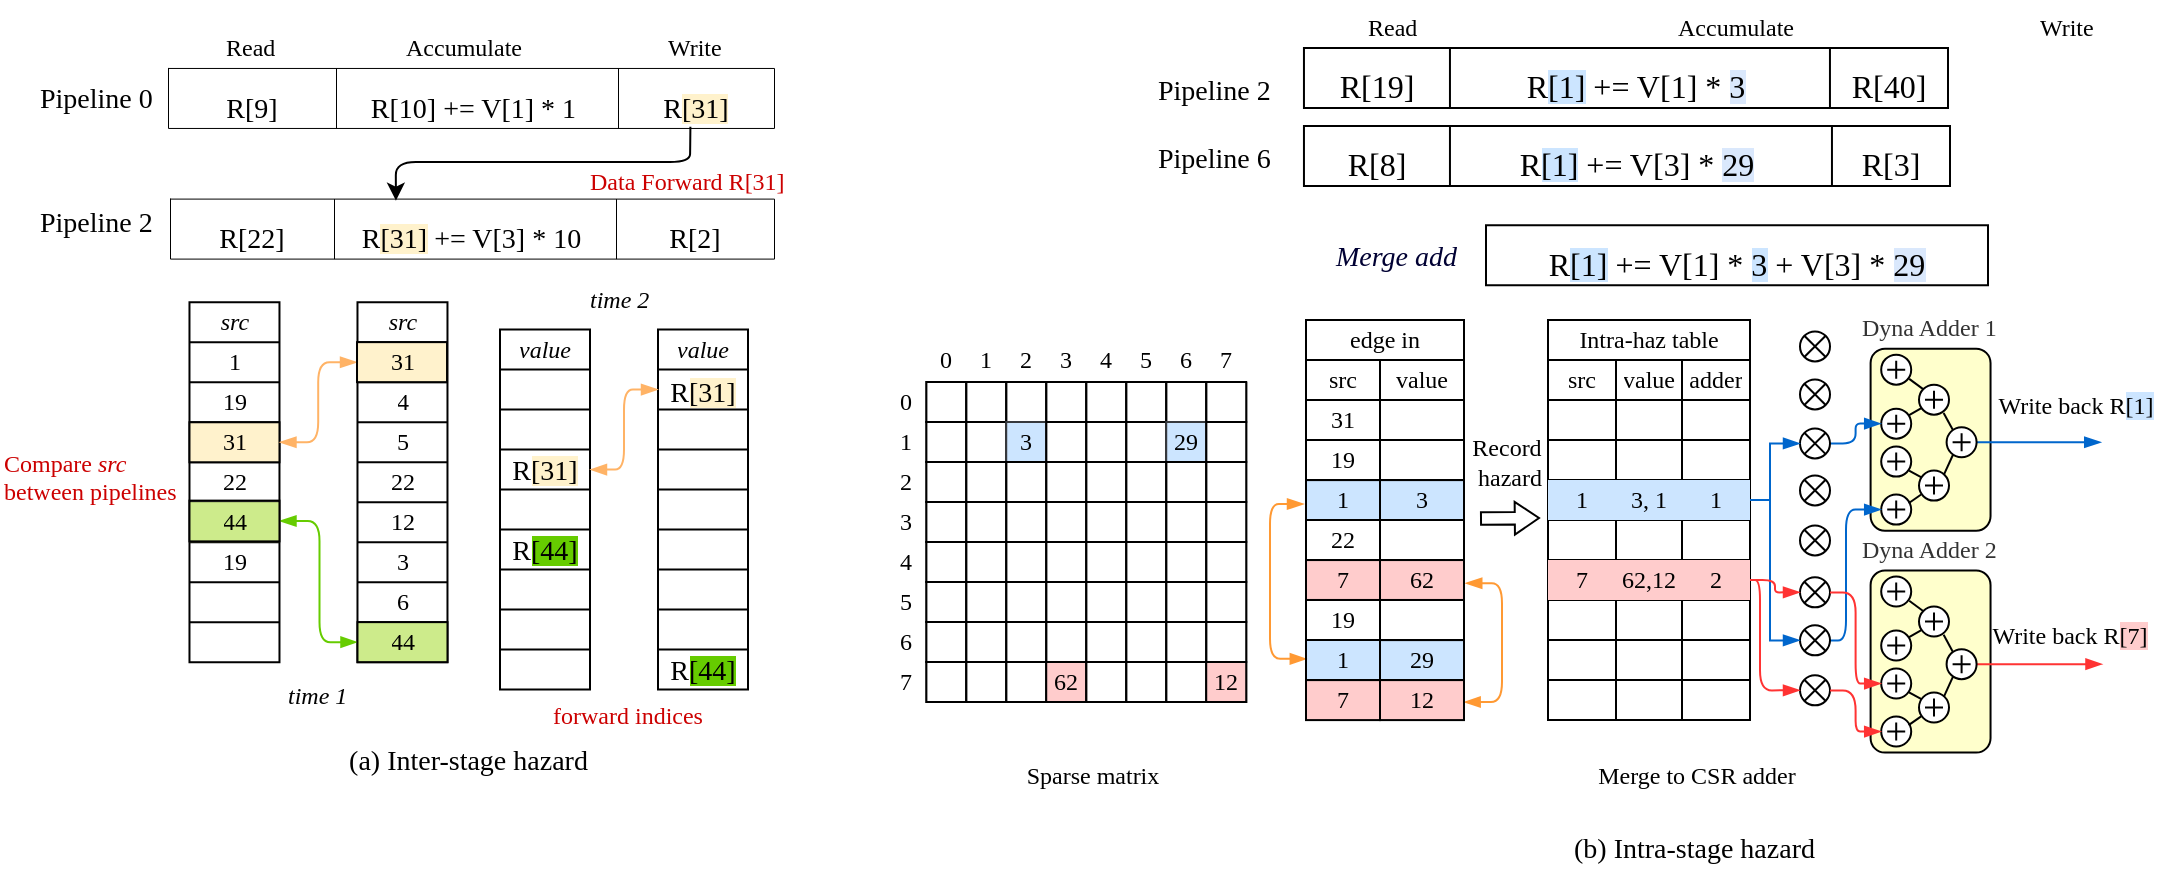 <mxfile version="24.3.1" type="device">
  <diagram id="E_soCZdwU5kFe0LfVomH" name="第 1 页">
    <mxGraphModel dx="1131" dy="-246" grid="0" gridSize="10" guides="1" tooltips="1" connect="1" arrows="1" fold="1" page="1" pageScale="1" pageWidth="1100" pageHeight="450" math="0" shadow="0">
      <root>
        <mxCell id="0" />
        <mxCell id="1" parent="0" />
        <mxCell id="5" value="" style="shape=table;html=1;whiteSpace=wrap;startSize=0;container=1;collapsible=0;childLayout=tableLayout;direction=east;fontFamily=Times New Roman;movable=1;resizable=1;rotatable=1;deletable=1;editable=1;connectable=1;" parent="1" vertex="1">
          <mxGeometry x="101.74" y="1051.07" width="45" height="180" as="geometry" />
        </mxCell>
        <mxCell id="6" style="shape=tableRow;horizontal=0;startSize=0;swimlaneHead=0;swimlaneBody=0;top=0;left=0;bottom=0;right=0;collapsible=0;dropTarget=0;fillColor=none;points=[[0,0.5],[1,0.5]];portConstraint=eastwest;" parent="5" vertex="1">
          <mxGeometry width="45" height="20" as="geometry" />
        </mxCell>
        <mxCell id="7" value="&lt;span style=&quot;font-family: &amp;quot;Linux Libertine&amp;quot;;&quot;&gt;&lt;i&gt;src&lt;/i&gt;&lt;br&gt;&lt;/span&gt;" style="shape=partialRectangle;html=1;whiteSpace=wrap;connectable=0;fillColor=none;top=0;left=0;bottom=0;right=0;overflow=hidden;" parent="6" vertex="1">
          <mxGeometry width="45" height="20" as="geometry">
            <mxRectangle width="45" height="20" as="alternateBounds" />
          </mxGeometry>
        </mxCell>
        <mxCell id="69" style="shape=tableRow;horizontal=0;startSize=0;swimlaneHead=0;swimlaneBody=0;top=0;left=0;bottom=0;right=0;collapsible=0;dropTarget=0;fillColor=none;points=[[0,0.5],[1,0.5]];portConstraint=eastwest;" parent="5" vertex="1">
          <mxGeometry y="20" width="45" height="20" as="geometry" />
        </mxCell>
        <mxCell id="70" value="&lt;font face=&quot;Times New Roman&quot;&gt;1&lt;/font&gt;" style="shape=partialRectangle;html=1;whiteSpace=wrap;connectable=0;fillColor=none;top=0;left=0;bottom=0;right=0;overflow=hidden;strokeColor=#d6b656;" parent="69" vertex="1">
          <mxGeometry width="45" height="20" as="geometry">
            <mxRectangle width="45" height="20" as="alternateBounds" />
          </mxGeometry>
        </mxCell>
        <mxCell id="72" style="shape=tableRow;horizontal=0;startSize=0;swimlaneHead=0;swimlaneBody=0;top=0;left=0;bottom=0;right=0;collapsible=0;dropTarget=0;fillColor=none;points=[[0,0.5],[1,0.5]];portConstraint=eastwest;" parent="5" vertex="1">
          <mxGeometry y="40" width="45" height="20" as="geometry" />
        </mxCell>
        <mxCell id="73" value="&lt;font face=&quot;Times New Roman&quot;&gt;19&lt;/font&gt;" style="shape=partialRectangle;html=1;whiteSpace=wrap;connectable=0;fillColor=none;top=0;left=0;bottom=0;right=0;overflow=hidden;" parent="72" vertex="1">
          <mxGeometry width="45" height="20" as="geometry">
            <mxRectangle width="45" height="20" as="alternateBounds" />
          </mxGeometry>
        </mxCell>
        <mxCell id="75" style="shape=tableRow;horizontal=0;startSize=0;swimlaneHead=0;swimlaneBody=0;top=0;left=0;bottom=0;right=0;collapsible=0;dropTarget=0;fillColor=none;points=[[0,0.5],[1,0.5]];portConstraint=eastwest;" parent="5" vertex="1">
          <mxGeometry y="60" width="45" height="20" as="geometry" />
        </mxCell>
        <mxCell id="76" value="&lt;font face=&quot;Times New Roman&quot;&gt;31&lt;/font&gt;" style="shape=partialRectangle;html=1;whiteSpace=wrap;connectable=1;fillColor=#FFF2CC;top=0;left=0;bottom=0;right=0;overflow=hidden;movable=1;resizable=1;rotatable=1;deletable=1;editable=1;" parent="75" vertex="1">
          <mxGeometry width="45" height="20" as="geometry">
            <mxRectangle width="45" height="20" as="alternateBounds" />
          </mxGeometry>
        </mxCell>
        <mxCell id="78" style="shape=tableRow;horizontal=0;startSize=0;swimlaneHead=0;swimlaneBody=0;top=0;left=0;bottom=0;right=0;collapsible=0;dropTarget=0;fillColor=none;points=[[0,0.5],[1,0.5]];portConstraint=eastwest;" parent="5" vertex="1">
          <mxGeometry y="80" width="45" height="20" as="geometry" />
        </mxCell>
        <mxCell id="79" value="&lt;font face=&quot;Times New Roman&quot;&gt;22&lt;/font&gt;" style="shape=partialRectangle;html=1;whiteSpace=wrap;connectable=0;fillColor=none;top=0;left=0;bottom=0;right=0;overflow=hidden;" parent="78" vertex="1">
          <mxGeometry width="45" height="20" as="geometry">
            <mxRectangle width="45" height="20" as="alternateBounds" />
          </mxGeometry>
        </mxCell>
        <mxCell id="81" style="shape=tableRow;horizontal=0;startSize=0;swimlaneHead=0;swimlaneBody=0;top=0;left=0;bottom=0;right=0;collapsible=0;dropTarget=0;fillColor=none;points=[[0,0.5],[1,0.5]];portConstraint=eastwest;" parent="5" vertex="1">
          <mxGeometry y="100" width="45" height="20" as="geometry" />
        </mxCell>
        <mxCell id="82" value="&lt;font face=&quot;Times New Roman&quot;&gt;44&lt;/font&gt;" style="shape=partialRectangle;html=1;whiteSpace=wrap;connectable=0;fillColor=#cdeb8b;top=0;left=0;bottom=0;right=0;overflow=hidden;strokeColor=#36393d;" parent="81" vertex="1">
          <mxGeometry width="45" height="20" as="geometry">
            <mxRectangle width="45" height="20" as="alternateBounds" />
          </mxGeometry>
        </mxCell>
        <mxCell id="84" style="shape=tableRow;horizontal=0;startSize=0;swimlaneHead=0;swimlaneBody=0;top=0;left=0;bottom=0;right=0;collapsible=0;dropTarget=0;fillColor=none;points=[[0,0.5],[1,0.5]];portConstraint=eastwest;" parent="5" vertex="1">
          <mxGeometry y="120" width="45" height="20" as="geometry" />
        </mxCell>
        <mxCell id="85" value="&lt;font face=&quot;Times New Roman&quot;&gt;19&lt;/font&gt;" style="shape=partialRectangle;html=1;whiteSpace=wrap;connectable=0;fillColor=none;top=0;left=0;bottom=0;right=0;overflow=hidden;" parent="84" vertex="1">
          <mxGeometry width="45" height="20" as="geometry">
            <mxRectangle width="45" height="20" as="alternateBounds" />
          </mxGeometry>
        </mxCell>
        <mxCell id="87" style="shape=tableRow;horizontal=0;startSize=0;swimlaneHead=0;swimlaneBody=0;top=0;left=0;bottom=0;right=0;collapsible=0;dropTarget=0;fillColor=none;points=[[0,0.5],[1,0.5]];portConstraint=eastwest;" parent="5" vertex="1">
          <mxGeometry y="140" width="45" height="20" as="geometry" />
        </mxCell>
        <mxCell id="88" value="" style="shape=partialRectangle;html=1;whiteSpace=wrap;connectable=0;fillColor=none;top=0;left=0;bottom=0;right=0;overflow=hidden;" parent="87" vertex="1">
          <mxGeometry width="45" height="20" as="geometry">
            <mxRectangle width="45" height="20" as="alternateBounds" />
          </mxGeometry>
        </mxCell>
        <mxCell id="90" style="shape=tableRow;horizontal=0;startSize=0;swimlaneHead=0;swimlaneBody=0;top=0;left=0;bottom=0;right=0;collapsible=0;dropTarget=0;fillColor=none;points=[[0,0.5],[1,0.5]];portConstraint=eastwest;" parent="5" vertex="1">
          <mxGeometry y="160" width="45" height="20" as="geometry" />
        </mxCell>
        <mxCell id="91" value="" style="shape=partialRectangle;html=1;whiteSpace=wrap;connectable=0;fillColor=none;top=0;left=0;bottom=0;right=0;overflow=hidden;" parent="90" vertex="1">
          <mxGeometry width="45" height="20" as="geometry">
            <mxRectangle width="45" height="20" as="alternateBounds" />
          </mxGeometry>
        </mxCell>
        <mxCell id="93" value="" style="shape=table;html=1;whiteSpace=wrap;startSize=0;container=1;collapsible=0;childLayout=tableLayout;direction=east;movable=1;resizable=1;rotatable=1;deletable=1;editable=1;connectable=1;" parent="1" vertex="1">
          <mxGeometry x="185.74" y="1051.07" width="45" height="180" as="geometry" />
        </mxCell>
        <mxCell id="94" style="shape=tableRow;horizontal=0;startSize=0;swimlaneHead=0;swimlaneBody=0;top=0;left=0;bottom=0;right=0;collapsible=0;dropTarget=0;fillColor=none;points=[[0,0.5],[1,0.5]];portConstraint=eastwest;movable=1;resizable=1;rotatable=1;deletable=1;editable=1;connectable=1;locked=0;" parent="93" vertex="1">
          <mxGeometry width="45" height="20" as="geometry" />
        </mxCell>
        <mxCell id="95" value="&lt;font data-font-src=&quot;https://fonts.googleapis.com/css?family=Linux+Libertine&quot; face=&quot;Linux Libertine&quot;&gt;&lt;i&gt;src&lt;/i&gt;&lt;/font&gt;" style="shape=partialRectangle;html=1;whiteSpace=wrap;connectable=1;fillColor=none;top=0;left=0;bottom=0;right=0;overflow=hidden;movable=1;resizable=1;rotatable=1;deletable=1;editable=1;locked=0;" parent="94" vertex="1">
          <mxGeometry width="45" height="20" as="geometry">
            <mxRectangle width="45" height="20" as="alternateBounds" />
          </mxGeometry>
        </mxCell>
        <mxCell id="97" style="shape=tableRow;horizontal=0;startSize=0;swimlaneHead=0;swimlaneBody=0;top=0;left=0;bottom=0;right=0;collapsible=0;dropTarget=0;fillColor=none;points=[[0,0.5],[1,0.5]];portConstraint=eastwest;" parent="93" vertex="1">
          <mxGeometry y="20" width="45" height="20" as="geometry" />
        </mxCell>
        <mxCell id="98" value="&lt;font face=&quot;Times New Roman&quot;&gt;31&lt;/font&gt;" style="shape=partialRectangle;html=1;whiteSpace=wrap;connectable=1;fillColor=#FFF2CC;top=0;left=0;bottom=0;right=0;overflow=hidden;movable=1;resizable=1;rotatable=1;deletable=1;editable=1;" parent="97" vertex="1">
          <mxGeometry width="45" height="20" as="geometry">
            <mxRectangle width="45" height="20" as="alternateBounds" />
          </mxGeometry>
        </mxCell>
        <mxCell id="100" style="shape=tableRow;horizontal=0;startSize=0;swimlaneHead=0;swimlaneBody=0;top=0;left=0;bottom=0;right=0;collapsible=0;dropTarget=0;fillColor=none;points=[[0,0.5],[1,0.5]];portConstraint=eastwest;" parent="93" vertex="1">
          <mxGeometry y="40" width="45" height="20" as="geometry" />
        </mxCell>
        <mxCell id="101" value="&lt;font face=&quot;Times New Roman&quot;&gt;4&lt;/font&gt;" style="shape=partialRectangle;html=1;whiteSpace=wrap;connectable=0;fillColor=none;top=0;left=0;bottom=0;right=0;overflow=hidden;" parent="100" vertex="1">
          <mxGeometry width="45" height="20" as="geometry">
            <mxRectangle width="45" height="20" as="alternateBounds" />
          </mxGeometry>
        </mxCell>
        <mxCell id="103" style="shape=tableRow;horizontal=0;startSize=0;swimlaneHead=0;swimlaneBody=0;top=0;left=0;bottom=0;right=0;collapsible=0;dropTarget=0;fillColor=none;points=[[0,0.5],[1,0.5]];portConstraint=eastwest;" parent="93" vertex="1">
          <mxGeometry y="60" width="45" height="20" as="geometry" />
        </mxCell>
        <mxCell id="104" value="&lt;font face=&quot;Times New Roman&quot;&gt;5&lt;/font&gt;" style="shape=partialRectangle;html=1;whiteSpace=wrap;connectable=0;fillColor=none;top=0;left=0;bottom=0;right=0;overflow=hidden;strokeColor=#d6b656;" parent="103" vertex="1">
          <mxGeometry width="45" height="20" as="geometry">
            <mxRectangle width="45" height="20" as="alternateBounds" />
          </mxGeometry>
        </mxCell>
        <mxCell id="106" style="shape=tableRow;horizontal=0;startSize=0;swimlaneHead=0;swimlaneBody=0;top=0;left=0;bottom=0;right=0;collapsible=0;dropTarget=0;fillColor=none;points=[[0,0.5],[1,0.5]];portConstraint=eastwest;" parent="93" vertex="1">
          <mxGeometry y="80" width="45" height="20" as="geometry" />
        </mxCell>
        <mxCell id="107" value="&lt;font face=&quot;Times New Roman&quot;&gt;22&lt;/font&gt;" style="shape=partialRectangle;html=1;whiteSpace=wrap;connectable=0;fillColor=none;top=0;left=0;bottom=0;right=0;overflow=hidden;" parent="106" vertex="1">
          <mxGeometry width="45" height="20" as="geometry">
            <mxRectangle width="45" height="20" as="alternateBounds" />
          </mxGeometry>
        </mxCell>
        <mxCell id="109" style="shape=tableRow;horizontal=0;startSize=0;swimlaneHead=0;swimlaneBody=0;top=0;left=0;bottom=0;right=0;collapsible=0;dropTarget=0;fillColor=none;points=[[0,0.5],[1,0.5]];portConstraint=eastwest;" parent="93" vertex="1">
          <mxGeometry y="100" width="45" height="20" as="geometry" />
        </mxCell>
        <mxCell id="110" value="&lt;font face=&quot;Times New Roman&quot;&gt;12&lt;/font&gt;" style="shape=partialRectangle;html=1;whiteSpace=wrap;connectable=0;fillColor=none;top=0;left=0;bottom=0;right=0;overflow=hidden;" parent="109" vertex="1">
          <mxGeometry width="45" height="20" as="geometry">
            <mxRectangle width="45" height="20" as="alternateBounds" />
          </mxGeometry>
        </mxCell>
        <mxCell id="112" style="shape=tableRow;horizontal=0;startSize=0;swimlaneHead=0;swimlaneBody=0;top=0;left=0;bottom=0;right=0;collapsible=0;dropTarget=0;fillColor=none;points=[[0,0.5],[1,0.5]];portConstraint=eastwest;" parent="93" vertex="1">
          <mxGeometry y="120" width="45" height="20" as="geometry" />
        </mxCell>
        <mxCell id="113" value="&lt;font face=&quot;Times New Roman&quot;&gt;3&lt;/font&gt;" style="shape=partialRectangle;html=1;whiteSpace=wrap;connectable=0;fillColor=none;top=0;left=0;bottom=0;right=0;overflow=hidden;" parent="112" vertex="1">
          <mxGeometry width="45" height="20" as="geometry">
            <mxRectangle width="45" height="20" as="alternateBounds" />
          </mxGeometry>
        </mxCell>
        <mxCell id="115" style="shape=tableRow;horizontal=0;startSize=0;swimlaneHead=0;swimlaneBody=0;top=0;left=0;bottom=0;right=0;collapsible=0;dropTarget=0;fillColor=none;points=[[0,0.5],[1,0.5]];portConstraint=eastwest;" parent="93" vertex="1">
          <mxGeometry y="140" width="45" height="20" as="geometry" />
        </mxCell>
        <mxCell id="116" value="&lt;font face=&quot;Times New Roman&quot;&gt;6&lt;/font&gt;" style="shape=partialRectangle;html=1;whiteSpace=wrap;connectable=0;fillColor=none;top=0;left=0;bottom=0;right=0;overflow=hidden;" parent="115" vertex="1">
          <mxGeometry width="45" height="20" as="geometry">
            <mxRectangle width="45" height="20" as="alternateBounds" />
          </mxGeometry>
        </mxCell>
        <mxCell id="118" style="shape=tableRow;horizontal=0;startSize=0;swimlaneHead=0;swimlaneBody=0;top=0;left=0;bottom=0;right=0;collapsible=0;dropTarget=0;fillColor=none;points=[[0,0.5],[1,0.5]];portConstraint=eastwest;" parent="93" vertex="1">
          <mxGeometry y="160" width="45" height="20" as="geometry" />
        </mxCell>
        <mxCell id="119" value="&lt;font face=&quot;Times New Roman&quot;&gt;44&lt;/font&gt;" style="shape=partialRectangle;html=1;whiteSpace=wrap;connectable=0;fillColor=#cdeb8b;top=0;left=0;bottom=0;right=0;overflow=hidden;strokeColor=#36393d;" parent="118" vertex="1">
          <mxGeometry width="45" height="20" as="geometry">
            <mxRectangle width="45" height="20" as="alternateBounds" />
          </mxGeometry>
        </mxCell>
        <mxCell id="125" style="edgeStyle=orthogonalEdgeStyle;html=1;entryX=1;entryY=0.5;entryDx=0;entryDy=0;strokeColor=#66CC00;fontColor=#000000;startArrow=blockThin;startFill=1;endArrow=blockThin;endFill=1;exitX=0;exitY=0.5;exitDx=0;exitDy=0;" parent="1" target="1110" edge="1">
          <mxGeometry relative="1" as="geometry">
            <mxPoint x="185.74" y="1221.07" as="sourcePoint" />
            <mxPoint x="157.74" y="1167.93" as="targetPoint" />
            <Array as="points">
              <mxPoint x="166.74" y="1221.07" />
              <mxPoint x="166.74" y="1161.07" />
            </Array>
          </mxGeometry>
        </mxCell>
        <mxCell id="126" value="&lt;font style=&quot;font-size: 14px;&quot; data-font-src=&quot;https://fonts.googleapis.com/css?family=Linux+Libertine&quot; face=&quot;Linux Libertine&quot;&gt;(a) Inter-stage hazard&amp;nbsp;&lt;/font&gt;" style="text;html=1;strokeColor=none;fillColor=none;align=center;verticalAlign=middle;whiteSpace=wrap;rounded=0;fontColor=#000000;fontFamily=Times New Roman;" parent="1" vertex="1">
          <mxGeometry x="155.54" y="1266" width="173.93" height="30" as="geometry" />
        </mxCell>
        <mxCell id="127" value="" style="shape=table;html=1;whiteSpace=wrap;startSize=0;container=1;collapsible=0;childLayout=tableLayout;direction=east;fontFamily=Times New Roman;" parent="1" vertex="1">
          <mxGeometry x="660" y="1060.05" width="79" height="200" as="geometry" />
        </mxCell>
        <mxCell id="C4AZiwXbv_r8diAMs2qV-752" style="shape=tableRow;horizontal=0;startSize=0;swimlaneHead=0;swimlaneBody=0;top=0;left=0;bottom=0;right=0;collapsible=0;dropTarget=0;fillColor=none;points=[[0,0.5],[1,0.5]];portConstraint=eastwest;" parent="127" vertex="1">
          <mxGeometry width="79" height="20" as="geometry" />
        </mxCell>
        <mxCell id="C4AZiwXbv_r8diAMs2qV-753" value="&lt;font data-font-src=&quot;https://fonts.googleapis.com/css?family=Linux+Libertine&quot; face=&quot;Linux Libertine&quot;&gt;edge in&lt;/font&gt;" style="shape=partialRectangle;html=1;whiteSpace=wrap;connectable=0;fillColor=none;top=0;left=0;bottom=0;right=0;overflow=hidden;rowspan=1;colspan=2;" parent="C4AZiwXbv_r8diAMs2qV-752" vertex="1">
          <mxGeometry width="79" height="20" as="geometry">
            <mxRectangle width="37" height="20" as="alternateBounds" />
          </mxGeometry>
        </mxCell>
        <mxCell id="C4AZiwXbv_r8diAMs2qV-754" style="shape=partialRectangle;html=1;whiteSpace=wrap;connectable=0;fillColor=none;top=0;left=0;bottom=0;right=0;overflow=hidden;" parent="C4AZiwXbv_r8diAMs2qV-752" vertex="1" visible="0">
          <mxGeometry x="37" width="42" height="20" as="geometry">
            <mxRectangle width="42" height="20" as="alternateBounds" />
          </mxGeometry>
        </mxCell>
        <mxCell id="128" style="shape=tableRow;horizontal=0;startSize=0;swimlaneHead=0;swimlaneBody=0;top=0;left=0;bottom=0;right=0;collapsible=0;dropTarget=0;fillColor=none;points=[[0,0.5],[1,0.5]];portConstraint=eastwest;" parent="127" vertex="1">
          <mxGeometry y="20" width="79" height="20" as="geometry" />
        </mxCell>
        <mxCell id="400" value="&lt;font data-font-src=&quot;https://fonts.googleapis.com/css?family=Linux+Libertine&quot; face=&quot;Linux Libertine&quot;&gt;src&lt;/font&gt;" style="shape=partialRectangle;html=1;whiteSpace=wrap;connectable=0;fillColor=none;top=0;left=0;bottom=0;right=0;overflow=hidden;" parent="128" vertex="1">
          <mxGeometry width="37" height="20" as="geometry">
            <mxRectangle width="37" height="20" as="alternateBounds" />
          </mxGeometry>
        </mxCell>
        <mxCell id="130" value="&lt;font data-font-src=&quot;https://fonts.googleapis.com/css?family=Linux+Libertine&quot; face=&quot;Linux Libertine&quot;&gt;value&lt;/font&gt;" style="shape=partialRectangle;html=1;whiteSpace=wrap;connectable=0;fillColor=none;top=0;left=0;bottom=0;right=0;overflow=hidden;" parent="128" vertex="1">
          <mxGeometry x="37" width="42" height="20" as="geometry">
            <mxRectangle width="42" height="20" as="alternateBounds" />
          </mxGeometry>
        </mxCell>
        <mxCell id="131" style="shape=tableRow;horizontal=0;startSize=0;swimlaneHead=0;swimlaneBody=0;top=0;left=0;bottom=0;right=0;collapsible=0;dropTarget=0;fillColor=none;points=[[0,0.5],[1,0.5]];portConstraint=eastwest;" parent="127" vertex="1">
          <mxGeometry y="40" width="79" height="20" as="geometry" />
        </mxCell>
        <mxCell id="401" value="&lt;font face=&quot;Times New Roman&quot;&gt;31&lt;/font&gt;" style="shape=partialRectangle;html=1;whiteSpace=wrap;connectable=0;fillColor=none;top=0;left=0;bottom=0;right=0;overflow=hidden;gradientColor=#ffd966;strokeColor=#d6b656;" parent="131" vertex="1">
          <mxGeometry width="37" height="20" as="geometry">
            <mxRectangle width="37" height="20" as="alternateBounds" />
          </mxGeometry>
        </mxCell>
        <mxCell id="133" value="" style="shape=partialRectangle;html=1;whiteSpace=wrap;connectable=0;fillColor=none;top=0;left=0;bottom=0;right=0;overflow=hidden;gradientColor=#ffd966;strokeColor=#d6b656;" parent="131" vertex="1">
          <mxGeometry x="37" width="42" height="20" as="geometry">
            <mxRectangle width="42" height="20" as="alternateBounds" />
          </mxGeometry>
        </mxCell>
        <mxCell id="134" style="shape=tableRow;horizontal=0;startSize=0;swimlaneHead=0;swimlaneBody=0;top=0;left=0;bottom=0;right=0;collapsible=0;dropTarget=0;fillColor=none;points=[[0,0.5],[1,0.5]];portConstraint=eastwest;" parent="127" vertex="1">
          <mxGeometry y="60" width="79" height="20" as="geometry" />
        </mxCell>
        <mxCell id="402" value="&lt;font face=&quot;Times New Roman&quot;&gt;19&lt;/font&gt;" style="shape=partialRectangle;html=1;whiteSpace=wrap;connectable=0;fillColor=none;top=0;left=0;bottom=0;right=0;overflow=hidden;" parent="134" vertex="1">
          <mxGeometry width="37" height="20" as="geometry">
            <mxRectangle width="37" height="20" as="alternateBounds" />
          </mxGeometry>
        </mxCell>
        <mxCell id="136" value="" style="shape=partialRectangle;html=1;whiteSpace=wrap;connectable=0;fillColor=none;top=0;left=0;bottom=0;right=0;overflow=hidden;" parent="134" vertex="1">
          <mxGeometry x="37" width="42" height="20" as="geometry">
            <mxRectangle width="42" height="20" as="alternateBounds" />
          </mxGeometry>
        </mxCell>
        <mxCell id="137" style="shape=tableRow;horizontal=0;startSize=0;swimlaneHead=0;swimlaneBody=0;top=0;left=0;bottom=0;right=0;collapsible=0;dropTarget=0;fillColor=#cce5ff;points=[[0,0.5],[1,0.5]];portConstraint=eastwest;strokeColor=#36393d;" parent="127" vertex="1">
          <mxGeometry y="80" width="79" height="20" as="geometry" />
        </mxCell>
        <mxCell id="403" value="1" style="shape=partialRectangle;html=1;whiteSpace=wrap;connectable=0;fillColor=#cce5ff;top=0;left=0;bottom=0;right=0;overflow=hidden;fontFamily=Times New Roman;strokeColor=#36393d;" parent="137" vertex="1">
          <mxGeometry width="37" height="20" as="geometry">
            <mxRectangle width="37" height="20" as="alternateBounds" />
          </mxGeometry>
        </mxCell>
        <mxCell id="139" value="&lt;font face=&quot;Times New Roman&quot;&gt;3&lt;/font&gt;" style="shape=partialRectangle;html=1;whiteSpace=wrap;connectable=0;fillColor=none;top=0;left=0;bottom=0;right=0;overflow=hidden;" parent="137" vertex="1">
          <mxGeometry x="37" width="42" height="20" as="geometry">
            <mxRectangle width="42" height="20" as="alternateBounds" />
          </mxGeometry>
        </mxCell>
        <mxCell id="140" style="shape=tableRow;horizontal=0;startSize=0;swimlaneHead=0;swimlaneBody=0;top=0;left=0;bottom=0;right=0;collapsible=0;dropTarget=0;fillColor=none;points=[[0,0.5],[1,0.5]];portConstraint=eastwest;" parent="127" vertex="1">
          <mxGeometry y="100" width="79" height="20" as="geometry" />
        </mxCell>
        <mxCell id="404" value="&lt;font face=&quot;Times New Roman&quot;&gt;22&lt;/font&gt;" style="shape=partialRectangle;html=1;whiteSpace=wrap;connectable=0;fillColor=none;top=0;left=0;bottom=0;right=0;overflow=hidden;" parent="140" vertex="1">
          <mxGeometry width="37" height="20" as="geometry">
            <mxRectangle width="37" height="20" as="alternateBounds" />
          </mxGeometry>
        </mxCell>
        <mxCell id="142" value="" style="shape=partialRectangle;html=1;whiteSpace=wrap;connectable=0;fillColor=none;top=0;left=0;bottom=0;right=0;overflow=hidden;" parent="140" vertex="1">
          <mxGeometry x="37" width="42" height="20" as="geometry">
            <mxRectangle width="42" height="20" as="alternateBounds" />
          </mxGeometry>
        </mxCell>
        <mxCell id="143" style="shape=tableRow;horizontal=0;startSize=0;swimlaneHead=0;swimlaneBody=0;top=0;left=0;bottom=0;right=0;collapsible=0;dropTarget=0;fillColor=none;points=[[0,0.5],[1,0.5]];portConstraint=eastwest;" parent="127" vertex="1">
          <mxGeometry y="120" width="79" height="20" as="geometry" />
        </mxCell>
        <mxCell id="405" value="&lt;font face=&quot;Times New Roman&quot;&gt;7&lt;/font&gt;" style="shape=partialRectangle;html=1;whiteSpace=wrap;connectable=0;fillColor=#ffcccc;top=0;left=0;bottom=0;right=0;overflow=hidden;strokeColor=#36393d;" parent="143" vertex="1">
          <mxGeometry width="37" height="20" as="geometry">
            <mxRectangle width="37" height="20" as="alternateBounds" />
          </mxGeometry>
        </mxCell>
        <mxCell id="145" value="&lt;font face=&quot;Times New Roman&quot;&gt;62&lt;/font&gt;" style="shape=partialRectangle;html=1;whiteSpace=wrap;connectable=0;fillColor=#ffcccc;top=0;left=0;bottom=0;right=0;overflow=hidden;strokeColor=#36393d;" parent="143" vertex="1">
          <mxGeometry x="37" width="42" height="20" as="geometry">
            <mxRectangle width="42" height="20" as="alternateBounds" />
          </mxGeometry>
        </mxCell>
        <mxCell id="146" style="shape=tableRow;horizontal=0;startSize=0;swimlaneHead=0;swimlaneBody=0;top=0;left=0;bottom=0;right=0;collapsible=0;dropTarget=0;fillColor=none;points=[[0,0.5],[1,0.5]];portConstraint=eastwest;" parent="127" vertex="1">
          <mxGeometry y="140" width="79" height="20" as="geometry" />
        </mxCell>
        <mxCell id="406" value="&lt;font face=&quot;Times New Roman&quot;&gt;19&lt;/font&gt;" style="shape=partialRectangle;html=1;whiteSpace=wrap;connectable=0;fillColor=none;top=0;left=0;bottom=0;right=0;overflow=hidden;" parent="146" vertex="1">
          <mxGeometry width="37" height="20" as="geometry">
            <mxRectangle width="37" height="20" as="alternateBounds" />
          </mxGeometry>
        </mxCell>
        <mxCell id="148" value="" style="shape=partialRectangle;html=1;whiteSpace=wrap;connectable=0;fillColor=none;top=0;left=0;bottom=0;right=0;overflow=hidden;" parent="146" vertex="1">
          <mxGeometry x="37" width="42" height="20" as="geometry">
            <mxRectangle width="42" height="20" as="alternateBounds" />
          </mxGeometry>
        </mxCell>
        <mxCell id="149" style="shape=tableRow;horizontal=0;startSize=0;swimlaneHead=0;swimlaneBody=0;top=0;left=0;bottom=0;right=0;collapsible=0;dropTarget=0;fillColor=none;points=[[0,0.5],[1,0.5]];portConstraint=eastwest;" parent="127" vertex="1">
          <mxGeometry y="160" width="79" height="20" as="geometry" />
        </mxCell>
        <mxCell id="407" value="1" style="shape=partialRectangle;html=1;whiteSpace=wrap;connectable=0;fillColor=#cce5ff;top=0;left=0;bottom=0;right=0;overflow=hidden;fontFamily=Times New Roman;strokeColor=#36393d;" parent="149" vertex="1">
          <mxGeometry width="37" height="20" as="geometry">
            <mxRectangle width="37" height="20" as="alternateBounds" />
          </mxGeometry>
        </mxCell>
        <mxCell id="151" value="&lt;font face=&quot;Times New Roman&quot;&gt;29&lt;/font&gt;" style="shape=partialRectangle;html=1;whiteSpace=wrap;connectable=0;fillColor=#cce5ff;top=0;left=0;bottom=0;right=0;overflow=hidden;strokeColor=#36393d;" parent="149" vertex="1">
          <mxGeometry x="37" width="42" height="20" as="geometry">
            <mxRectangle width="42" height="20" as="alternateBounds" />
          </mxGeometry>
        </mxCell>
        <mxCell id="152" style="shape=tableRow;horizontal=0;startSize=0;swimlaneHead=0;swimlaneBody=0;top=0;left=0;bottom=0;right=0;collapsible=0;dropTarget=0;fillColor=none;points=[[0,0.5],[1,0.5]];portConstraint=eastwest;" parent="127" vertex="1">
          <mxGeometry y="180" width="79" height="20" as="geometry" />
        </mxCell>
        <mxCell id="408" value="&lt;font face=&quot;Times New Roman&quot;&gt;7&lt;/font&gt;" style="shape=partialRectangle;html=1;whiteSpace=wrap;connectable=0;fillColor=#ffcccc;top=0;left=0;bottom=0;right=0;overflow=hidden;strokeColor=#36393d;" parent="152" vertex="1">
          <mxGeometry width="37" height="20" as="geometry">
            <mxRectangle width="37" height="20" as="alternateBounds" />
          </mxGeometry>
        </mxCell>
        <mxCell id="154" value="&lt;font face=&quot;Times New Roman&quot;&gt;12&lt;/font&gt;" style="shape=partialRectangle;html=1;whiteSpace=wrap;connectable=0;fillColor=#ffcccc;top=0;left=0;bottom=0;right=0;overflow=hidden;strokeColor=#36393d;" parent="152" vertex="1">
          <mxGeometry x="37" width="42" height="20" as="geometry">
            <mxRectangle width="42" height="20" as="alternateBounds" />
          </mxGeometry>
        </mxCell>
        <mxCell id="606" style="edgeStyle=orthogonalEdgeStyle;html=1;strokeColor=#FF9933;fontFamily=Times New Roman;fontColor=#000000;startArrow=blockThin;startFill=1;endArrow=blockThin;endFill=1;entryX=0.998;entryY=0.955;entryDx=0;entryDy=0;entryPerimeter=0;exitX=1.008;exitY=0.578;exitDx=0;exitDy=0;exitPerimeter=0;" parent="127" source="143" target="127" edge="1">
          <mxGeometry relative="1" as="geometry">
            <mxPoint x="142.005" y="171.333" as="targetPoint" />
            <Array as="points">
              <mxPoint x="98" y="132" />
              <mxPoint x="98" y="191" />
            </Array>
            <mxPoint x="79" y="130" as="sourcePoint" />
          </mxGeometry>
        </mxCell>
        <mxCell id="161" value="&lt;font style=&quot;font-size: 14px;&quot; data-font-src=&quot;https://fonts.googleapis.com/css?family=Linux+Libertine&quot; face=&quot;Linux Libertine&quot;&gt;(b) Intra-stage hazard&amp;nbsp;&lt;/font&gt;" style="text;html=1;strokeColor=none;fillColor=none;align=center;verticalAlign=middle;whiteSpace=wrap;rounded=0;fontColor=#000000;fontFamily=Times New Roman;" parent="1" vertex="1">
          <mxGeometry x="778.65" y="1310" width="154.34" height="30" as="geometry" />
        </mxCell>
        <mxCell id="193" value="" style="childLayout=tableLayout;recursiveResize=0;shadow=0;fillColor=none;strokeColor=default;fontFamily=Times New Roman;fontColor=#000000;strokeWidth=0.5;" parent="1" vertex="1">
          <mxGeometry x="470.11" y="1091" width="160" height="160" as="geometry" />
        </mxCell>
        <mxCell id="194" value="" style="shape=tableRow;horizontal=0;startSize=0;swimlaneHead=0;swimlaneBody=0;top=0;left=0;bottom=0;right=0;dropTarget=0;collapsible=0;recursiveResize=0;expand=0;fontStyle=0;fillColor=none;strokeColor=inherit;fontFamily=Times New Roman;fontColor=#000000;" parent="193" vertex="1">
          <mxGeometry width="160" height="20" as="geometry" />
        </mxCell>
        <mxCell id="195" value="" style="connectable=0;recursiveResize=0;strokeColor=inherit;fillColor=none;align=center;whiteSpace=wrap;html=1;fontFamily=Times New Roman;fontColor=#000000;" parent="194" vertex="1">
          <mxGeometry width="20" height="20" as="geometry">
            <mxRectangle width="20" height="20" as="alternateBounds" />
          </mxGeometry>
        </mxCell>
        <mxCell id="206" style="connectable=0;recursiveResize=0;strokeColor=inherit;fillColor=none;align=center;whiteSpace=wrap;html=1;fontFamily=Times New Roman;fontColor=#000000;" parent="194" vertex="1">
          <mxGeometry x="20" width="20" height="20" as="geometry">
            <mxRectangle width="20" height="20" as="alternateBounds" />
          </mxGeometry>
        </mxCell>
        <mxCell id="207" style="connectable=0;recursiveResize=0;strokeColor=inherit;fillColor=none;align=center;whiteSpace=wrap;html=1;fontFamily=Times New Roman;fontColor=#000000;" parent="194" vertex="1">
          <mxGeometry x="40" width="20" height="20" as="geometry">
            <mxRectangle width="20" height="20" as="alternateBounds" />
          </mxGeometry>
        </mxCell>
        <mxCell id="208" style="connectable=0;recursiveResize=0;strokeColor=inherit;fillColor=none;align=center;whiteSpace=wrap;html=1;fontFamily=Times New Roman;fontColor=#000000;" parent="194" vertex="1">
          <mxGeometry x="60" width="20" height="20" as="geometry">
            <mxRectangle width="20" height="20" as="alternateBounds" />
          </mxGeometry>
        </mxCell>
        <mxCell id="209" style="connectable=0;recursiveResize=0;strokeColor=inherit;fillColor=none;align=center;whiteSpace=wrap;html=1;fontFamily=Times New Roman;fontColor=#000000;" parent="194" vertex="1">
          <mxGeometry x="80" width="20" height="20" as="geometry">
            <mxRectangle width="20" height="20" as="alternateBounds" />
          </mxGeometry>
        </mxCell>
        <mxCell id="210" style="connectable=0;recursiveResize=0;strokeColor=inherit;fillColor=none;align=center;whiteSpace=wrap;html=1;fontFamily=Times New Roman;fontColor=#000000;" parent="194" vertex="1">
          <mxGeometry x="100" width="20" height="20" as="geometry">
            <mxRectangle width="20" height="20" as="alternateBounds" />
          </mxGeometry>
        </mxCell>
        <mxCell id="211" style="connectable=0;recursiveResize=0;strokeColor=inherit;fillColor=none;align=center;whiteSpace=wrap;html=1;fontFamily=Times New Roman;fontColor=#000000;" parent="194" vertex="1">
          <mxGeometry x="120" width="20" height="20" as="geometry">
            <mxRectangle width="20" height="20" as="alternateBounds" />
          </mxGeometry>
        </mxCell>
        <mxCell id="212" value="" style="connectable=0;recursiveResize=0;strokeColor=inherit;fillColor=none;align=center;whiteSpace=wrap;html=1;fontFamily=Times New Roman;fontColor=#000000;" parent="194" vertex="1">
          <mxGeometry x="140" width="20" height="20" as="geometry">
            <mxRectangle width="20" height="20" as="alternateBounds" />
          </mxGeometry>
        </mxCell>
        <mxCell id="213" style="shape=tableRow;horizontal=0;startSize=0;swimlaneHead=0;swimlaneBody=0;top=0;left=0;bottom=0;right=0;dropTarget=0;collapsible=0;recursiveResize=0;expand=0;fontStyle=0;fillColor=none;strokeColor=inherit;fontFamily=Times New Roman;fontColor=#000000;" parent="193" vertex="1">
          <mxGeometry y="20" width="160" height="20" as="geometry" />
        </mxCell>
        <mxCell id="214" style="connectable=0;recursiveResize=0;strokeColor=inherit;fillColor=none;align=center;whiteSpace=wrap;html=1;fontFamily=Times New Roman;fontColor=#000000;" parent="213" vertex="1">
          <mxGeometry width="20" height="20" as="geometry">
            <mxRectangle width="20" height="20" as="alternateBounds" />
          </mxGeometry>
        </mxCell>
        <mxCell id="215" style="connectable=0;recursiveResize=0;strokeColor=inherit;fillColor=none;align=center;whiteSpace=wrap;html=1;fontFamily=Times New Roman;fontColor=#000000;" parent="213" vertex="1">
          <mxGeometry x="20" width="20" height="20" as="geometry">
            <mxRectangle width="20" height="20" as="alternateBounds" />
          </mxGeometry>
        </mxCell>
        <mxCell id="216" value="3" style="connectable=0;recursiveResize=0;strokeColor=#36393d;fillColor=#cce5ff;align=center;whiteSpace=wrap;html=1;fontFamily=Times New Roman;" parent="213" vertex="1">
          <mxGeometry x="40" width="20" height="20" as="geometry">
            <mxRectangle width="20" height="20" as="alternateBounds" />
          </mxGeometry>
        </mxCell>
        <mxCell id="217" style="connectable=0;recursiveResize=0;strokeColor=inherit;fillColor=none;align=center;whiteSpace=wrap;html=1;fontFamily=Times New Roman;fontColor=#000000;" parent="213" vertex="1">
          <mxGeometry x="60" width="20" height="20" as="geometry">
            <mxRectangle width="20" height="20" as="alternateBounds" />
          </mxGeometry>
        </mxCell>
        <mxCell id="218" style="connectable=0;recursiveResize=0;strokeColor=inherit;fillColor=none;align=center;whiteSpace=wrap;html=1;fontFamily=Times New Roman;fontColor=#000000;" parent="213" vertex="1">
          <mxGeometry x="80" width="20" height="20" as="geometry">
            <mxRectangle width="20" height="20" as="alternateBounds" />
          </mxGeometry>
        </mxCell>
        <mxCell id="219" style="connectable=0;recursiveResize=0;strokeColor=inherit;fillColor=none;align=center;whiteSpace=wrap;html=1;fontFamily=Times New Roman;fontColor=#000000;" parent="213" vertex="1">
          <mxGeometry x="100" width="20" height="20" as="geometry">
            <mxRectangle width="20" height="20" as="alternateBounds" />
          </mxGeometry>
        </mxCell>
        <mxCell id="220" value="29" style="connectable=0;recursiveResize=0;strokeColor=#36393d;fillColor=#cce5ff;align=center;whiteSpace=wrap;html=1;fontFamily=Times New Roman;" parent="213" vertex="1">
          <mxGeometry x="120" width="20" height="20" as="geometry">
            <mxRectangle width="20" height="20" as="alternateBounds" />
          </mxGeometry>
        </mxCell>
        <mxCell id="221" style="connectable=0;recursiveResize=0;strokeColor=inherit;fillColor=none;align=center;whiteSpace=wrap;html=1;fontFamily=Times New Roman;fontColor=#000000;" parent="213" vertex="1">
          <mxGeometry x="140" width="20" height="20" as="geometry">
            <mxRectangle width="20" height="20" as="alternateBounds" />
          </mxGeometry>
        </mxCell>
        <mxCell id="222" style="shape=tableRow;horizontal=0;startSize=0;swimlaneHead=0;swimlaneBody=0;top=0;left=0;bottom=0;right=0;dropTarget=0;collapsible=0;recursiveResize=0;expand=0;fontStyle=0;fillColor=none;strokeColor=inherit;fontFamily=Times New Roman;fontColor=#000000;" parent="193" vertex="1">
          <mxGeometry y="40" width="160" height="20" as="geometry" />
        </mxCell>
        <mxCell id="223" style="connectable=0;recursiveResize=0;strokeColor=inherit;fillColor=none;align=center;whiteSpace=wrap;html=1;fontFamily=Times New Roman;fontColor=#000000;" parent="222" vertex="1">
          <mxGeometry width="20" height="20" as="geometry">
            <mxRectangle width="20" height="20" as="alternateBounds" />
          </mxGeometry>
        </mxCell>
        <mxCell id="224" style="connectable=0;recursiveResize=0;strokeColor=inherit;fillColor=none;align=center;whiteSpace=wrap;html=1;fontFamily=Times New Roman;fontColor=#000000;" parent="222" vertex="1">
          <mxGeometry x="20" width="20" height="20" as="geometry">
            <mxRectangle width="20" height="20" as="alternateBounds" />
          </mxGeometry>
        </mxCell>
        <mxCell id="225" style="connectable=0;recursiveResize=0;strokeColor=inherit;fillColor=none;align=center;whiteSpace=wrap;html=1;fontFamily=Times New Roman;fontColor=#000000;" parent="222" vertex="1">
          <mxGeometry x="40" width="20" height="20" as="geometry">
            <mxRectangle width="20" height="20" as="alternateBounds" />
          </mxGeometry>
        </mxCell>
        <mxCell id="226" style="connectable=0;recursiveResize=0;strokeColor=inherit;fillColor=none;align=center;whiteSpace=wrap;html=1;fontFamily=Times New Roman;fontColor=#000000;" parent="222" vertex="1">
          <mxGeometry x="60" width="20" height="20" as="geometry">
            <mxRectangle width="20" height="20" as="alternateBounds" />
          </mxGeometry>
        </mxCell>
        <mxCell id="227" style="connectable=0;recursiveResize=0;strokeColor=inherit;fillColor=none;align=center;whiteSpace=wrap;html=1;fontFamily=Times New Roman;fontColor=#000000;" parent="222" vertex="1">
          <mxGeometry x="80" width="20" height="20" as="geometry">
            <mxRectangle width="20" height="20" as="alternateBounds" />
          </mxGeometry>
        </mxCell>
        <mxCell id="228" style="connectable=0;recursiveResize=0;strokeColor=inherit;fillColor=none;align=center;whiteSpace=wrap;html=1;fontFamily=Times New Roman;fontColor=#000000;" parent="222" vertex="1">
          <mxGeometry x="100" width="20" height="20" as="geometry">
            <mxRectangle width="20" height="20" as="alternateBounds" />
          </mxGeometry>
        </mxCell>
        <mxCell id="229" style="connectable=0;recursiveResize=0;strokeColor=inherit;fillColor=none;align=center;whiteSpace=wrap;html=1;fontFamily=Times New Roman;fontColor=#000000;" parent="222" vertex="1">
          <mxGeometry x="120" width="20" height="20" as="geometry">
            <mxRectangle width="20" height="20" as="alternateBounds" />
          </mxGeometry>
        </mxCell>
        <mxCell id="230" style="connectable=0;recursiveResize=0;strokeColor=inherit;fillColor=none;align=center;whiteSpace=wrap;html=1;fontFamily=Times New Roman;fontColor=#000000;" parent="222" vertex="1">
          <mxGeometry x="140" width="20" height="20" as="geometry">
            <mxRectangle width="20" height="20" as="alternateBounds" />
          </mxGeometry>
        </mxCell>
        <mxCell id="231" style="shape=tableRow;horizontal=0;startSize=0;swimlaneHead=0;swimlaneBody=0;top=0;left=0;bottom=0;right=0;dropTarget=0;collapsible=0;recursiveResize=0;expand=0;fontStyle=0;fillColor=none;strokeColor=inherit;fontFamily=Times New Roman;fontColor=#000000;" parent="193" vertex="1">
          <mxGeometry y="60" width="160" height="20" as="geometry" />
        </mxCell>
        <mxCell id="232" style="connectable=0;recursiveResize=0;strokeColor=inherit;fillColor=none;align=center;whiteSpace=wrap;html=1;fontFamily=Times New Roman;fontColor=#000000;" parent="231" vertex="1">
          <mxGeometry width="20" height="20" as="geometry">
            <mxRectangle width="20" height="20" as="alternateBounds" />
          </mxGeometry>
        </mxCell>
        <mxCell id="233" style="connectable=0;recursiveResize=0;strokeColor=inherit;fillColor=none;align=center;whiteSpace=wrap;html=1;fontFamily=Times New Roman;fontColor=#000000;" parent="231" vertex="1">
          <mxGeometry x="20" width="20" height="20" as="geometry">
            <mxRectangle width="20" height="20" as="alternateBounds" />
          </mxGeometry>
        </mxCell>
        <mxCell id="234" style="connectable=0;recursiveResize=0;strokeColor=inherit;fillColor=none;align=center;whiteSpace=wrap;html=1;fontFamily=Times New Roman;fontColor=#000000;" parent="231" vertex="1">
          <mxGeometry x="40" width="20" height="20" as="geometry">
            <mxRectangle width="20" height="20" as="alternateBounds" />
          </mxGeometry>
        </mxCell>
        <mxCell id="235" style="connectable=0;recursiveResize=0;strokeColor=inherit;fillColor=none;align=center;whiteSpace=wrap;html=1;fontFamily=Times New Roman;fontColor=#000000;" parent="231" vertex="1">
          <mxGeometry x="60" width="20" height="20" as="geometry">
            <mxRectangle width="20" height="20" as="alternateBounds" />
          </mxGeometry>
        </mxCell>
        <mxCell id="236" style="connectable=0;recursiveResize=0;strokeColor=inherit;fillColor=none;align=center;whiteSpace=wrap;html=1;fontFamily=Times New Roman;fontColor=#000000;" parent="231" vertex="1">
          <mxGeometry x="80" width="20" height="20" as="geometry">
            <mxRectangle width="20" height="20" as="alternateBounds" />
          </mxGeometry>
        </mxCell>
        <mxCell id="237" style="connectable=0;recursiveResize=0;strokeColor=inherit;fillColor=none;align=center;whiteSpace=wrap;html=1;fontFamily=Times New Roman;fontColor=#000000;" parent="231" vertex="1">
          <mxGeometry x="100" width="20" height="20" as="geometry">
            <mxRectangle width="20" height="20" as="alternateBounds" />
          </mxGeometry>
        </mxCell>
        <mxCell id="238" style="connectable=0;recursiveResize=0;strokeColor=inherit;fillColor=none;align=center;whiteSpace=wrap;html=1;fontFamily=Times New Roman;fontColor=#000000;" parent="231" vertex="1">
          <mxGeometry x="120" width="20" height="20" as="geometry">
            <mxRectangle width="20" height="20" as="alternateBounds" />
          </mxGeometry>
        </mxCell>
        <mxCell id="239" style="connectable=0;recursiveResize=0;strokeColor=inherit;fillColor=none;align=center;whiteSpace=wrap;html=1;fontFamily=Times New Roman;fontColor=#000000;" parent="231" vertex="1">
          <mxGeometry x="140" width="20" height="20" as="geometry">
            <mxRectangle width="20" height="20" as="alternateBounds" />
          </mxGeometry>
        </mxCell>
        <mxCell id="240" style="shape=tableRow;horizontal=0;startSize=0;swimlaneHead=0;swimlaneBody=0;top=0;left=0;bottom=0;right=0;dropTarget=0;collapsible=0;recursiveResize=0;expand=0;fontStyle=0;fillColor=none;strokeColor=inherit;fontFamily=Times New Roman;fontColor=#000000;" parent="193" vertex="1">
          <mxGeometry y="80" width="160" height="20" as="geometry" />
        </mxCell>
        <mxCell id="241" style="connectable=0;recursiveResize=0;strokeColor=inherit;fillColor=none;align=center;whiteSpace=wrap;html=1;fontFamily=Times New Roman;fontColor=#000000;" parent="240" vertex="1">
          <mxGeometry width="20" height="20" as="geometry">
            <mxRectangle width="20" height="20" as="alternateBounds" />
          </mxGeometry>
        </mxCell>
        <mxCell id="242" style="connectable=0;recursiveResize=0;strokeColor=inherit;fillColor=none;align=center;whiteSpace=wrap;html=1;fontFamily=Times New Roman;fontColor=#000000;" parent="240" vertex="1">
          <mxGeometry x="20" width="20" height="20" as="geometry">
            <mxRectangle width="20" height="20" as="alternateBounds" />
          </mxGeometry>
        </mxCell>
        <mxCell id="243" style="connectable=0;recursiveResize=0;strokeColor=inherit;fillColor=none;align=center;whiteSpace=wrap;html=1;fontFamily=Times New Roman;fontColor=#000000;" parent="240" vertex="1">
          <mxGeometry x="40" width="20" height="20" as="geometry">
            <mxRectangle width="20" height="20" as="alternateBounds" />
          </mxGeometry>
        </mxCell>
        <mxCell id="244" style="connectable=0;recursiveResize=0;strokeColor=inherit;fillColor=none;align=center;whiteSpace=wrap;html=1;fontFamily=Times New Roman;fontColor=#000000;" parent="240" vertex="1">
          <mxGeometry x="60" width="20" height="20" as="geometry">
            <mxRectangle width="20" height="20" as="alternateBounds" />
          </mxGeometry>
        </mxCell>
        <mxCell id="245" style="connectable=0;recursiveResize=0;strokeColor=inherit;fillColor=none;align=center;whiteSpace=wrap;html=1;fontFamily=Times New Roman;fontColor=#000000;" parent="240" vertex="1">
          <mxGeometry x="80" width="20" height="20" as="geometry">
            <mxRectangle width="20" height="20" as="alternateBounds" />
          </mxGeometry>
        </mxCell>
        <mxCell id="246" style="connectable=0;recursiveResize=0;strokeColor=inherit;fillColor=none;align=center;whiteSpace=wrap;html=1;fontFamily=Times New Roman;fontColor=#000000;" parent="240" vertex="1">
          <mxGeometry x="100" width="20" height="20" as="geometry">
            <mxRectangle width="20" height="20" as="alternateBounds" />
          </mxGeometry>
        </mxCell>
        <mxCell id="247" style="connectable=0;recursiveResize=0;strokeColor=inherit;fillColor=none;align=center;whiteSpace=wrap;html=1;fontFamily=Times New Roman;fontColor=#000000;" parent="240" vertex="1">
          <mxGeometry x="120" width="20" height="20" as="geometry">
            <mxRectangle width="20" height="20" as="alternateBounds" />
          </mxGeometry>
        </mxCell>
        <mxCell id="248" style="connectable=0;recursiveResize=0;strokeColor=inherit;fillColor=none;align=center;whiteSpace=wrap;html=1;fontFamily=Times New Roman;fontColor=#000000;" parent="240" vertex="1">
          <mxGeometry x="140" width="20" height="20" as="geometry">
            <mxRectangle width="20" height="20" as="alternateBounds" />
          </mxGeometry>
        </mxCell>
        <mxCell id="249" style="shape=tableRow;horizontal=0;startSize=0;swimlaneHead=0;swimlaneBody=0;top=0;left=0;bottom=0;right=0;dropTarget=0;collapsible=0;recursiveResize=0;expand=0;fontStyle=0;fillColor=none;strokeColor=inherit;fontFamily=Times New Roman;fontColor=#000000;" parent="193" vertex="1">
          <mxGeometry y="100" width="160" height="20" as="geometry" />
        </mxCell>
        <mxCell id="250" style="connectable=0;recursiveResize=0;strokeColor=inherit;fillColor=none;align=center;whiteSpace=wrap;html=1;fontFamily=Times New Roman;fontColor=#000000;" parent="249" vertex="1">
          <mxGeometry width="20" height="20" as="geometry">
            <mxRectangle width="20" height="20" as="alternateBounds" />
          </mxGeometry>
        </mxCell>
        <mxCell id="251" style="connectable=0;recursiveResize=0;strokeColor=inherit;fillColor=none;align=center;whiteSpace=wrap;html=1;fontFamily=Times New Roman;fontColor=#000000;" parent="249" vertex="1">
          <mxGeometry x="20" width="20" height="20" as="geometry">
            <mxRectangle width="20" height="20" as="alternateBounds" />
          </mxGeometry>
        </mxCell>
        <mxCell id="252" style="connectable=0;recursiveResize=0;strokeColor=inherit;fillColor=none;align=center;whiteSpace=wrap;html=1;fontFamily=Times New Roman;fontColor=#000000;" parent="249" vertex="1">
          <mxGeometry x="40" width="20" height="20" as="geometry">
            <mxRectangle width="20" height="20" as="alternateBounds" />
          </mxGeometry>
        </mxCell>
        <mxCell id="253" style="connectable=0;recursiveResize=0;strokeColor=inherit;fillColor=none;align=center;whiteSpace=wrap;html=1;fontFamily=Times New Roman;fontColor=#000000;" parent="249" vertex="1">
          <mxGeometry x="60" width="20" height="20" as="geometry">
            <mxRectangle width="20" height="20" as="alternateBounds" />
          </mxGeometry>
        </mxCell>
        <mxCell id="254" style="connectable=0;recursiveResize=0;strokeColor=inherit;fillColor=none;align=center;whiteSpace=wrap;html=1;fontFamily=Times New Roman;fontColor=#000000;" parent="249" vertex="1">
          <mxGeometry x="80" width="20" height="20" as="geometry">
            <mxRectangle width="20" height="20" as="alternateBounds" />
          </mxGeometry>
        </mxCell>
        <mxCell id="255" style="connectable=0;recursiveResize=0;strokeColor=inherit;fillColor=none;align=center;whiteSpace=wrap;html=1;fontFamily=Times New Roman;fontColor=#000000;" parent="249" vertex="1">
          <mxGeometry x="100" width="20" height="20" as="geometry">
            <mxRectangle width="20" height="20" as="alternateBounds" />
          </mxGeometry>
        </mxCell>
        <mxCell id="256" style="connectable=0;recursiveResize=0;strokeColor=inherit;fillColor=none;align=center;whiteSpace=wrap;html=1;fontFamily=Times New Roman;fontColor=#000000;" parent="249" vertex="1">
          <mxGeometry x="120" width="20" height="20" as="geometry">
            <mxRectangle width="20" height="20" as="alternateBounds" />
          </mxGeometry>
        </mxCell>
        <mxCell id="257" style="connectable=0;recursiveResize=0;strokeColor=inherit;fillColor=none;align=center;whiteSpace=wrap;html=1;fontFamily=Times New Roman;fontColor=#000000;" parent="249" vertex="1">
          <mxGeometry x="140" width="20" height="20" as="geometry">
            <mxRectangle width="20" height="20" as="alternateBounds" />
          </mxGeometry>
        </mxCell>
        <mxCell id="258" style="shape=tableRow;horizontal=0;startSize=0;swimlaneHead=0;swimlaneBody=0;top=0;left=0;bottom=0;right=0;dropTarget=0;collapsible=0;recursiveResize=0;expand=0;fontStyle=0;fillColor=none;strokeColor=inherit;fontFamily=Times New Roman;fontColor=#000000;" parent="193" vertex="1">
          <mxGeometry y="120" width="160" height="20" as="geometry" />
        </mxCell>
        <mxCell id="259" style="connectable=0;recursiveResize=0;strokeColor=inherit;fillColor=none;align=center;whiteSpace=wrap;html=1;fontFamily=Times New Roman;fontColor=#000000;" parent="258" vertex="1">
          <mxGeometry width="20" height="20" as="geometry">
            <mxRectangle width="20" height="20" as="alternateBounds" />
          </mxGeometry>
        </mxCell>
        <mxCell id="260" style="connectable=0;recursiveResize=0;strokeColor=inherit;fillColor=none;align=center;whiteSpace=wrap;html=1;fontFamily=Times New Roman;fontColor=#000000;" parent="258" vertex="1">
          <mxGeometry x="20" width="20" height="20" as="geometry">
            <mxRectangle width="20" height="20" as="alternateBounds" />
          </mxGeometry>
        </mxCell>
        <mxCell id="261" style="connectable=0;recursiveResize=0;strokeColor=inherit;fillColor=none;align=center;whiteSpace=wrap;html=1;fontFamily=Times New Roman;fontColor=#000000;" parent="258" vertex="1">
          <mxGeometry x="40" width="20" height="20" as="geometry">
            <mxRectangle width="20" height="20" as="alternateBounds" />
          </mxGeometry>
        </mxCell>
        <mxCell id="262" style="connectable=0;recursiveResize=0;strokeColor=inherit;fillColor=none;align=center;whiteSpace=wrap;html=1;fontFamily=Times New Roman;fontColor=#000000;" parent="258" vertex="1">
          <mxGeometry x="60" width="20" height="20" as="geometry">
            <mxRectangle width="20" height="20" as="alternateBounds" />
          </mxGeometry>
        </mxCell>
        <mxCell id="263" style="connectable=0;recursiveResize=0;strokeColor=inherit;fillColor=none;align=center;whiteSpace=wrap;html=1;fontFamily=Times New Roman;fontColor=#000000;" parent="258" vertex="1">
          <mxGeometry x="80" width="20" height="20" as="geometry">
            <mxRectangle width="20" height="20" as="alternateBounds" />
          </mxGeometry>
        </mxCell>
        <mxCell id="264" style="connectable=0;recursiveResize=0;strokeColor=inherit;fillColor=none;align=center;whiteSpace=wrap;html=1;fontFamily=Times New Roman;fontColor=#000000;" parent="258" vertex="1">
          <mxGeometry x="100" width="20" height="20" as="geometry">
            <mxRectangle width="20" height="20" as="alternateBounds" />
          </mxGeometry>
        </mxCell>
        <mxCell id="265" style="connectable=0;recursiveResize=0;strokeColor=inherit;fillColor=none;align=center;whiteSpace=wrap;html=1;fontFamily=Times New Roman;fontColor=#000000;" parent="258" vertex="1">
          <mxGeometry x="120" width="20" height="20" as="geometry">
            <mxRectangle width="20" height="20" as="alternateBounds" />
          </mxGeometry>
        </mxCell>
        <mxCell id="266" style="connectable=0;recursiveResize=0;strokeColor=inherit;fillColor=none;align=center;whiteSpace=wrap;html=1;fontFamily=Times New Roman;fontColor=#000000;" parent="258" vertex="1">
          <mxGeometry x="140" width="20" height="20" as="geometry">
            <mxRectangle width="20" height="20" as="alternateBounds" />
          </mxGeometry>
        </mxCell>
        <mxCell id="267" style="shape=tableRow;horizontal=0;startSize=0;swimlaneHead=0;swimlaneBody=0;top=0;left=0;bottom=0;right=0;dropTarget=0;collapsible=0;recursiveResize=0;expand=0;fontStyle=0;fillColor=none;strokeColor=inherit;fontFamily=Times New Roman;fontColor=#000000;" parent="193" vertex="1">
          <mxGeometry y="140" width="160" height="20" as="geometry" />
        </mxCell>
        <mxCell id="268" style="connectable=0;recursiveResize=0;strokeColor=inherit;fillColor=none;align=center;whiteSpace=wrap;html=1;fontFamily=Times New Roman;fontColor=#000000;" parent="267" vertex="1">
          <mxGeometry width="20" height="20" as="geometry">
            <mxRectangle width="20" height="20" as="alternateBounds" />
          </mxGeometry>
        </mxCell>
        <mxCell id="269" style="connectable=0;recursiveResize=0;strokeColor=inherit;fillColor=none;align=center;whiteSpace=wrap;html=1;fontFamily=Times New Roman;fontColor=#000000;" parent="267" vertex="1">
          <mxGeometry x="20" width="20" height="20" as="geometry">
            <mxRectangle width="20" height="20" as="alternateBounds" />
          </mxGeometry>
        </mxCell>
        <mxCell id="270" style="connectable=0;recursiveResize=0;strokeColor=inherit;fillColor=none;align=center;whiteSpace=wrap;html=1;fontFamily=Times New Roman;fontColor=#000000;" parent="267" vertex="1">
          <mxGeometry x="40" width="20" height="20" as="geometry">
            <mxRectangle width="20" height="20" as="alternateBounds" />
          </mxGeometry>
        </mxCell>
        <mxCell id="271" value="62" style="connectable=0;recursiveResize=0;strokeColor=inherit;fillColor=#FFCCCC;align=center;whiteSpace=wrap;html=1;fontFamily=Times New Roman;fontColor=#000000;" parent="267" vertex="1">
          <mxGeometry x="60" width="20" height="20" as="geometry">
            <mxRectangle width="20" height="20" as="alternateBounds" />
          </mxGeometry>
        </mxCell>
        <mxCell id="272" style="connectable=0;recursiveResize=0;strokeColor=inherit;fillColor=none;align=center;whiteSpace=wrap;html=1;fontFamily=Times New Roman;fontColor=#000000;" parent="267" vertex="1">
          <mxGeometry x="80" width="20" height="20" as="geometry">
            <mxRectangle width="20" height="20" as="alternateBounds" />
          </mxGeometry>
        </mxCell>
        <mxCell id="273" style="connectable=0;recursiveResize=0;strokeColor=inherit;fillColor=none;align=center;whiteSpace=wrap;html=1;fontFamily=Times New Roman;fontColor=#000000;" parent="267" vertex="1">
          <mxGeometry x="100" width="20" height="20" as="geometry">
            <mxRectangle width="20" height="20" as="alternateBounds" />
          </mxGeometry>
        </mxCell>
        <mxCell id="274" style="connectable=0;recursiveResize=0;strokeColor=inherit;fillColor=none;align=center;whiteSpace=wrap;html=1;fontFamily=Times New Roman;fontColor=#000000;" parent="267" vertex="1">
          <mxGeometry x="120" width="20" height="20" as="geometry">
            <mxRectangle width="20" height="20" as="alternateBounds" />
          </mxGeometry>
        </mxCell>
        <mxCell id="275" value="12" style="connectable=0;recursiveResize=0;strokeColor=inherit;fillColor=#FFCCCC;align=center;whiteSpace=wrap;html=1;fontFamily=Times New Roman;fontColor=#000000;" parent="267" vertex="1">
          <mxGeometry x="140" width="20" height="20" as="geometry">
            <mxRectangle width="20" height="20" as="alternateBounds" />
          </mxGeometry>
        </mxCell>
        <mxCell id="410" value="" style="childLayout=tableLayout;recursiveResize=0;shadow=0;fillColor=none;strokeColor=none;fontFamily=Times New Roman;fontColor=#000000;" parent="1" vertex="1">
          <mxGeometry x="470.12" y="1070" width="160" height="20" as="geometry" />
        </mxCell>
        <mxCell id="411" value="" style="shape=tableRow;horizontal=0;startSize=0;swimlaneHead=0;swimlaneBody=0;top=0;left=0;bottom=0;right=0;dropTarget=0;collapsible=0;recursiveResize=0;expand=0;fontStyle=0;fillColor=none;strokeColor=inherit;fontFamily=Times New Roman;fontColor=#000000;" parent="410" vertex="1">
          <mxGeometry width="160" height="20" as="geometry" />
        </mxCell>
        <mxCell id="577" value="0" style="connectable=0;recursiveResize=0;strokeColor=inherit;fillColor=none;align=center;whiteSpace=wrap;html=1;fontFamily=Times New Roman;fontColor=#000000;" parent="411" vertex="1">
          <mxGeometry width="20" height="20" as="geometry">
            <mxRectangle width="20" height="20" as="alternateBounds" />
          </mxGeometry>
        </mxCell>
        <mxCell id="412" value="1" style="connectable=0;recursiveResize=0;strokeColor=inherit;fillColor=none;align=center;whiteSpace=wrap;html=1;fontFamily=Times New Roman;fontColor=#000000;" parent="411" vertex="1">
          <mxGeometry x="20" width="20" height="20" as="geometry">
            <mxRectangle width="20" height="20" as="alternateBounds" />
          </mxGeometry>
        </mxCell>
        <mxCell id="413" value="2" style="connectable=0;recursiveResize=0;strokeColor=inherit;fillColor=none;align=center;whiteSpace=wrap;html=1;fontFamily=Times New Roman;fontColor=#000000;" parent="411" vertex="1">
          <mxGeometry x="40" width="20" height="20" as="geometry">
            <mxRectangle width="20" height="20" as="alternateBounds" />
          </mxGeometry>
        </mxCell>
        <mxCell id="414" value="3" style="connectable=0;recursiveResize=0;strokeColor=inherit;fillColor=none;align=center;whiteSpace=wrap;html=1;fontFamily=Times New Roman;fontColor=#000000;" parent="411" vertex="1">
          <mxGeometry x="60" width="20" height="20" as="geometry">
            <mxRectangle width="20" height="20" as="alternateBounds" />
          </mxGeometry>
        </mxCell>
        <mxCell id="415" value="4" style="connectable=0;recursiveResize=0;strokeColor=inherit;fillColor=none;align=center;whiteSpace=wrap;html=1;fontFamily=Times New Roman;fontColor=#000000;" parent="411" vertex="1">
          <mxGeometry x="80" width="20" height="20" as="geometry">
            <mxRectangle width="20" height="20" as="alternateBounds" />
          </mxGeometry>
        </mxCell>
        <mxCell id="416" value="5" style="connectable=0;recursiveResize=0;strokeColor=inherit;fillColor=none;align=center;whiteSpace=wrap;html=1;fontFamily=Times New Roman;fontColor=#000000;" parent="411" vertex="1">
          <mxGeometry x="100" width="20" height="20" as="geometry">
            <mxRectangle width="20" height="20" as="alternateBounds" />
          </mxGeometry>
        </mxCell>
        <mxCell id="417" value="6" style="connectable=0;recursiveResize=0;strokeColor=inherit;fillColor=none;align=center;whiteSpace=wrap;html=1;fontFamily=Times New Roman;fontColor=#000000;" parent="411" vertex="1">
          <mxGeometry x="120" width="20" height="20" as="geometry">
            <mxRectangle width="20" height="20" as="alternateBounds" />
          </mxGeometry>
        </mxCell>
        <mxCell id="418" value="7" style="connectable=0;recursiveResize=0;strokeColor=inherit;fillColor=none;align=center;whiteSpace=wrap;html=1;fontFamily=Times New Roman;fontColor=#000000;" parent="411" vertex="1">
          <mxGeometry x="140" width="20" height="20" as="geometry">
            <mxRectangle width="20" height="20" as="alternateBounds" />
          </mxGeometry>
        </mxCell>
        <mxCell id="501" value="" style="childLayout=tableLayout;recursiveResize=0;shadow=0;fillColor=none;strokeColor=none;fontFamily=Times New Roman;fontColor=#000000;" parent="1" vertex="1">
          <mxGeometry x="450.11" y="1091" width="20" height="160" as="geometry" />
        </mxCell>
        <mxCell id="574" style="shape=tableRow;horizontal=0;startSize=0;swimlaneHead=0;swimlaneBody=0;top=0;left=0;bottom=0;right=0;dropTarget=0;collapsible=0;recursiveResize=0;expand=0;fontStyle=0;fillColor=none;strokeColor=inherit;fontFamily=Times New Roman;fontColor=#000000;" parent="501" vertex="1">
          <mxGeometry width="20" height="20" as="geometry" />
        </mxCell>
        <mxCell id="575" value="0" style="connectable=0;recursiveResize=0;strokeColor=inherit;fillColor=none;align=center;whiteSpace=wrap;html=1;fontFamily=Times New Roman;fontColor=#000000;" parent="574" vertex="1">
          <mxGeometry width="20" height="20" as="geometry">
            <mxRectangle width="20" height="20" as="alternateBounds" />
          </mxGeometry>
        </mxCell>
        <mxCell id="502" value="" style="shape=tableRow;horizontal=0;startSize=0;swimlaneHead=0;swimlaneBody=0;top=0;left=0;bottom=0;right=0;dropTarget=0;collapsible=0;recursiveResize=0;expand=0;fontStyle=0;fillColor=none;strokeColor=inherit;fontFamily=Times New Roman;fontColor=#000000;" parent="501" vertex="1">
          <mxGeometry y="20" width="20" height="20" as="geometry" />
        </mxCell>
        <mxCell id="503" value="1" style="connectable=0;recursiveResize=0;strokeColor=inherit;fillColor=none;align=center;whiteSpace=wrap;html=1;fontFamily=Times New Roman;fontColor=#000000;" parent="502" vertex="1">
          <mxGeometry width="20" height="20" as="geometry">
            <mxRectangle width="20" height="20" as="alternateBounds" />
          </mxGeometry>
        </mxCell>
        <mxCell id="511" style="shape=tableRow;horizontal=0;startSize=0;swimlaneHead=0;swimlaneBody=0;top=0;left=0;bottom=0;right=0;dropTarget=0;collapsible=0;recursiveResize=0;expand=0;fontStyle=0;fillColor=none;strokeColor=inherit;fontFamily=Times New Roman;fontColor=#000000;" parent="501" vertex="1">
          <mxGeometry y="40" width="20" height="20" as="geometry" />
        </mxCell>
        <mxCell id="512" value="2" style="connectable=0;recursiveResize=0;strokeColor=inherit;fillColor=none;align=center;whiteSpace=wrap;html=1;fontFamily=Times New Roman;fontColor=#000000;" parent="511" vertex="1">
          <mxGeometry width="20" height="20" as="geometry">
            <mxRectangle width="20" height="20" as="alternateBounds" />
          </mxGeometry>
        </mxCell>
        <mxCell id="520" style="shape=tableRow;horizontal=0;startSize=0;swimlaneHead=0;swimlaneBody=0;top=0;left=0;bottom=0;right=0;dropTarget=0;collapsible=0;recursiveResize=0;expand=0;fontStyle=0;fillColor=none;strokeColor=inherit;fontFamily=Times New Roman;fontColor=#000000;" parent="501" vertex="1">
          <mxGeometry y="60" width="20" height="20" as="geometry" />
        </mxCell>
        <mxCell id="521" value="3" style="connectable=0;recursiveResize=0;strokeColor=inherit;fillColor=none;align=center;whiteSpace=wrap;html=1;fontFamily=Times New Roman;fontColor=#000000;" parent="520" vertex="1">
          <mxGeometry width="20" height="20" as="geometry">
            <mxRectangle width="20" height="20" as="alternateBounds" />
          </mxGeometry>
        </mxCell>
        <mxCell id="529" style="shape=tableRow;horizontal=0;startSize=0;swimlaneHead=0;swimlaneBody=0;top=0;left=0;bottom=0;right=0;dropTarget=0;collapsible=0;recursiveResize=0;expand=0;fontStyle=0;fillColor=none;strokeColor=inherit;fontFamily=Times New Roman;fontColor=#000000;" parent="501" vertex="1">
          <mxGeometry y="80" width="20" height="20" as="geometry" />
        </mxCell>
        <mxCell id="530" value="4" style="connectable=0;recursiveResize=0;strokeColor=inherit;fillColor=none;align=center;whiteSpace=wrap;html=1;fontFamily=Times New Roman;fontColor=#000000;" parent="529" vertex="1">
          <mxGeometry width="20" height="20" as="geometry">
            <mxRectangle width="20" height="20" as="alternateBounds" />
          </mxGeometry>
        </mxCell>
        <mxCell id="538" style="shape=tableRow;horizontal=0;startSize=0;swimlaneHead=0;swimlaneBody=0;top=0;left=0;bottom=0;right=0;dropTarget=0;collapsible=0;recursiveResize=0;expand=0;fontStyle=0;fillColor=none;strokeColor=inherit;fontFamily=Times New Roman;fontColor=#000000;" parent="501" vertex="1">
          <mxGeometry y="100" width="20" height="20" as="geometry" />
        </mxCell>
        <mxCell id="539" value="5" style="connectable=0;recursiveResize=0;strokeColor=inherit;fillColor=none;align=center;whiteSpace=wrap;html=1;fontFamily=Times New Roman;fontColor=#000000;" parent="538" vertex="1">
          <mxGeometry width="20" height="20" as="geometry">
            <mxRectangle width="20" height="20" as="alternateBounds" />
          </mxGeometry>
        </mxCell>
        <mxCell id="547" style="shape=tableRow;horizontal=0;startSize=0;swimlaneHead=0;swimlaneBody=0;top=0;left=0;bottom=0;right=0;dropTarget=0;collapsible=0;recursiveResize=0;expand=0;fontStyle=0;fillColor=none;strokeColor=inherit;fontFamily=Times New Roman;fontColor=#000000;" parent="501" vertex="1">
          <mxGeometry y="120" width="20" height="20" as="geometry" />
        </mxCell>
        <mxCell id="548" value="6" style="connectable=0;recursiveResize=0;strokeColor=inherit;fillColor=none;align=center;whiteSpace=wrap;html=1;fontFamily=Times New Roman;fontColor=#000000;" parent="547" vertex="1">
          <mxGeometry width="20" height="20" as="geometry">
            <mxRectangle width="20" height="20" as="alternateBounds" />
          </mxGeometry>
        </mxCell>
        <mxCell id="556" style="shape=tableRow;horizontal=0;startSize=0;swimlaneHead=0;swimlaneBody=0;top=0;left=0;bottom=0;right=0;dropTarget=0;collapsible=0;recursiveResize=0;expand=0;fontStyle=0;fillColor=none;strokeColor=inherit;fontFamily=Times New Roman;fontColor=#000000;" parent="501" vertex="1">
          <mxGeometry y="140" width="20" height="20" as="geometry" />
        </mxCell>
        <mxCell id="557" value="7" style="connectable=0;recursiveResize=0;strokeColor=inherit;fillColor=none;align=center;whiteSpace=wrap;html=1;fontFamily=Times New Roman;fontColor=#000000;" parent="556" vertex="1">
          <mxGeometry width="20" height="20" as="geometry">
            <mxRectangle width="20" height="20" as="alternateBounds" />
          </mxGeometry>
        </mxCell>
        <mxCell id="607" value="&lt;font style=&quot;&quot; data-font-src=&quot;https://fonts.googleapis.com/css?family=Linux+Libertine&quot; face=&quot;Linux Libertine&quot;&gt;Merge to CSR adder&lt;/font&gt;" style="text;html=1;strokeColor=none;fillColor=none;align=center;verticalAlign=middle;whiteSpace=wrap;rounded=0;fontColor=#000000;fontFamily=Times New Roman;" parent="1" vertex="1">
          <mxGeometry x="790.32" y="1272.78" width="131" height="30" as="geometry" />
        </mxCell>
        <mxCell id="C4AZiwXbv_r8diAMs2qV-647" value="" style="shape=flexArrow;endArrow=classic;html=1;rounded=0;endWidth=9.167;endSize=3.701;width=6.24;" parent="1" edge="1">
          <mxGeometry width="50" height="50" relative="1" as="geometry">
            <mxPoint x="747" y="1159.28" as="sourcePoint" />
            <mxPoint x="777" y="1159" as="targetPoint" />
          </mxGeometry>
        </mxCell>
        <mxCell id="C4AZiwXbv_r8diAMs2qV-719" value="" style="shape=table;html=1;whiteSpace=wrap;startSize=0;container=1;collapsible=0;childLayout=tableLayout;direction=east;fontFamily=Times New Roman;" parent="1" vertex="1">
          <mxGeometry x="781" y="1060" width="101" height="200" as="geometry" />
        </mxCell>
        <mxCell id="C4AZiwXbv_r8diAMs2qV-749" style="shape=tableRow;horizontal=0;startSize=0;swimlaneHead=0;swimlaneBody=0;top=0;left=0;bottom=0;right=0;collapsible=0;dropTarget=0;fillColor=none;points=[[0,0.5],[1,0.5]];portConstraint=eastwest;" parent="C4AZiwXbv_r8diAMs2qV-719" vertex="1">
          <mxGeometry width="101" height="20" as="geometry" />
        </mxCell>
        <mxCell id="C4AZiwXbv_r8diAMs2qV-750" value="&lt;font data-font-src=&quot;https://fonts.googleapis.com/css?family=Linux+Libertine&quot; face=&quot;Linux Libertine&quot;&gt;Intra-haz table&lt;/font&gt;" style="shape=partialRectangle;html=1;whiteSpace=wrap;connectable=0;fillColor=none;top=0;left=0;bottom=0;right=0;overflow=hidden;rowspan=1;colspan=3;" parent="C4AZiwXbv_r8diAMs2qV-749" vertex="1">
          <mxGeometry width="101" height="20" as="geometry">
            <mxRectangle width="34" height="20" as="alternateBounds" />
          </mxGeometry>
        </mxCell>
        <mxCell id="C4AZiwXbv_r8diAMs2qV-751" style="shape=partialRectangle;html=1;whiteSpace=wrap;connectable=0;fillColor=none;top=0;left=0;bottom=0;right=0;overflow=hidden;" parent="C4AZiwXbv_r8diAMs2qV-749" vertex="1" visible="0">
          <mxGeometry x="34" width="33" height="20" as="geometry">
            <mxRectangle width="33" height="20" as="alternateBounds" />
          </mxGeometry>
        </mxCell>
        <mxCell id="1119" style="shape=partialRectangle;html=1;whiteSpace=wrap;connectable=0;fillColor=none;top=0;left=0;bottom=0;right=0;overflow=hidden;" parent="C4AZiwXbv_r8diAMs2qV-749" vertex="1" visible="0">
          <mxGeometry x="67" width="34" height="20" as="geometry">
            <mxRectangle width="34" height="20" as="alternateBounds" />
          </mxGeometry>
        </mxCell>
        <mxCell id="C4AZiwXbv_r8diAMs2qV-720" style="shape=tableRow;horizontal=0;startSize=0;swimlaneHead=0;swimlaneBody=0;top=0;left=0;bottom=0;right=0;collapsible=0;dropTarget=0;fillColor=none;points=[[0,0.5],[1,0.5]];portConstraint=eastwest;" parent="C4AZiwXbv_r8diAMs2qV-719" vertex="1">
          <mxGeometry y="20" width="101" height="20" as="geometry" />
        </mxCell>
        <mxCell id="C4AZiwXbv_r8diAMs2qV-721" value="&lt;font data-font-src=&quot;https://fonts.googleapis.com/css?family=Linux+Libertine&quot; face=&quot;Linux Libertine&quot;&gt;src&lt;/font&gt;" style="shape=partialRectangle;html=1;whiteSpace=wrap;connectable=0;fillColor=none;top=0;left=0;bottom=0;right=0;overflow=hidden;" parent="C4AZiwXbv_r8diAMs2qV-720" vertex="1">
          <mxGeometry width="34" height="20" as="geometry">
            <mxRectangle width="34" height="20" as="alternateBounds" />
          </mxGeometry>
        </mxCell>
        <mxCell id="C4AZiwXbv_r8diAMs2qV-722" value="&lt;font data-font-src=&quot;https://fonts.googleapis.com/css?family=Linux+Libertine&quot; face=&quot;Linux Libertine&quot;&gt;value&lt;/font&gt;" style="shape=partialRectangle;html=1;whiteSpace=wrap;connectable=0;fillColor=none;top=0;left=0;bottom=0;right=0;overflow=hidden;" parent="C4AZiwXbv_r8diAMs2qV-720" vertex="1">
          <mxGeometry x="34" width="33" height="20" as="geometry">
            <mxRectangle width="33" height="20" as="alternateBounds" />
          </mxGeometry>
        </mxCell>
        <mxCell id="1120" value="&lt;font data-font-src=&quot;https://fonts.googleapis.com/css?family=Linux+Libertine&quot; face=&quot;Linux Libertine&quot;&gt;adder&lt;/font&gt;" style="shape=partialRectangle;html=1;whiteSpace=wrap;connectable=0;fillColor=none;top=0;left=0;bottom=0;right=0;overflow=hidden;" parent="C4AZiwXbv_r8diAMs2qV-720" vertex="1">
          <mxGeometry x="67" width="34" height="20" as="geometry">
            <mxRectangle width="34" height="20" as="alternateBounds" />
          </mxGeometry>
        </mxCell>
        <mxCell id="C4AZiwXbv_r8diAMs2qV-723" style="shape=tableRow;horizontal=0;startSize=0;swimlaneHead=0;swimlaneBody=0;top=0;left=0;bottom=0;right=0;collapsible=0;dropTarget=0;fillColor=none;points=[[0,0.5],[1,0.5]];portConstraint=eastwest;" parent="C4AZiwXbv_r8diAMs2qV-719" vertex="1">
          <mxGeometry y="40" width="101" height="20" as="geometry" />
        </mxCell>
        <mxCell id="C4AZiwXbv_r8diAMs2qV-724" value="" style="shape=partialRectangle;html=1;whiteSpace=wrap;connectable=0;fillColor=none;top=0;left=0;bottom=0;right=0;overflow=hidden;gradientColor=#ffd966;strokeColor=#d6b656;" parent="C4AZiwXbv_r8diAMs2qV-723" vertex="1">
          <mxGeometry width="34" height="20" as="geometry">
            <mxRectangle width="34" height="20" as="alternateBounds" />
          </mxGeometry>
        </mxCell>
        <mxCell id="C4AZiwXbv_r8diAMs2qV-725" value="" style="shape=partialRectangle;html=1;whiteSpace=wrap;connectable=0;fillColor=none;top=0;left=0;bottom=0;right=0;overflow=hidden;gradientColor=#ffd966;strokeColor=#d6b656;" parent="C4AZiwXbv_r8diAMs2qV-723" vertex="1">
          <mxGeometry x="34" width="33" height="20" as="geometry">
            <mxRectangle width="33" height="20" as="alternateBounds" />
          </mxGeometry>
        </mxCell>
        <mxCell id="1121" style="shape=partialRectangle;html=1;whiteSpace=wrap;connectable=0;fillColor=none;top=0;left=0;bottom=0;right=0;overflow=hidden;gradientColor=#ffd966;strokeColor=#d6b656;" parent="C4AZiwXbv_r8diAMs2qV-723" vertex="1">
          <mxGeometry x="67" width="34" height="20" as="geometry">
            <mxRectangle width="34" height="20" as="alternateBounds" />
          </mxGeometry>
        </mxCell>
        <mxCell id="C4AZiwXbv_r8diAMs2qV-726" style="shape=tableRow;horizontal=0;startSize=0;swimlaneHead=0;swimlaneBody=0;top=0;left=0;bottom=0;right=0;collapsible=0;dropTarget=0;fillColor=none;points=[[0,0.5],[1,0.5]];portConstraint=eastwest;" parent="C4AZiwXbv_r8diAMs2qV-719" vertex="1">
          <mxGeometry y="60" width="101" height="20" as="geometry" />
        </mxCell>
        <mxCell id="C4AZiwXbv_r8diAMs2qV-727" value="" style="shape=partialRectangle;html=1;whiteSpace=wrap;connectable=0;fillColor=none;top=0;left=0;bottom=0;right=0;overflow=hidden;" parent="C4AZiwXbv_r8diAMs2qV-726" vertex="1">
          <mxGeometry width="34" height="20" as="geometry">
            <mxRectangle width="34" height="20" as="alternateBounds" />
          </mxGeometry>
        </mxCell>
        <mxCell id="C4AZiwXbv_r8diAMs2qV-728" value="" style="shape=partialRectangle;html=1;whiteSpace=wrap;connectable=0;fillColor=none;top=0;left=0;bottom=0;right=0;overflow=hidden;" parent="C4AZiwXbv_r8diAMs2qV-726" vertex="1">
          <mxGeometry x="34" width="33" height="20" as="geometry">
            <mxRectangle width="33" height="20" as="alternateBounds" />
          </mxGeometry>
        </mxCell>
        <mxCell id="1122" style="shape=partialRectangle;html=1;whiteSpace=wrap;connectable=0;fillColor=none;top=0;left=0;bottom=0;right=0;overflow=hidden;" parent="C4AZiwXbv_r8diAMs2qV-726" vertex="1">
          <mxGeometry x="67" width="34" height="20" as="geometry">
            <mxRectangle width="34" height="20" as="alternateBounds" />
          </mxGeometry>
        </mxCell>
        <mxCell id="C4AZiwXbv_r8diAMs2qV-730" style="shape=tableRow;horizontal=0;startSize=0;swimlaneHead=0;swimlaneBody=0;top=0;left=0;bottom=0;right=0;collapsible=0;dropTarget=0;fillColor=#cce5ff;points=[[0,0.5],[1,0.5]];portConstraint=eastwest;strokeColor=#36393d;" parent="C4AZiwXbv_r8diAMs2qV-719" vertex="1">
          <mxGeometry y="80" width="101" height="20" as="geometry" />
        </mxCell>
        <mxCell id="C4AZiwXbv_r8diAMs2qV-731" value="1" style="shape=partialRectangle;html=1;whiteSpace=wrap;connectable=0;fillColor=#cce5ff;top=0;left=0;bottom=0;right=0;overflow=hidden;fontFamily=Times New Roman;strokeColor=#36393d;" parent="C4AZiwXbv_r8diAMs2qV-730" vertex="1">
          <mxGeometry width="34" height="20" as="geometry">
            <mxRectangle width="34" height="20" as="alternateBounds" />
          </mxGeometry>
        </mxCell>
        <mxCell id="C4AZiwXbv_r8diAMs2qV-732" value="&lt;font face=&quot;Times New Roman&quot;&gt;3, 1&lt;/font&gt;" style="shape=partialRectangle;html=1;whiteSpace=wrap;connectable=0;fillColor=none;top=0;left=0;bottom=0;right=0;overflow=hidden;" parent="C4AZiwXbv_r8diAMs2qV-730" vertex="1">
          <mxGeometry x="34" width="33" height="20" as="geometry">
            <mxRectangle width="33" height="20" as="alternateBounds" />
          </mxGeometry>
        </mxCell>
        <mxCell id="1123" value="&lt;font face=&quot;Times New Roman&quot;&gt;1&lt;/font&gt;" style="shape=partialRectangle;html=1;whiteSpace=wrap;connectable=0;fillColor=none;top=0;left=0;bottom=0;right=0;overflow=hidden;" parent="C4AZiwXbv_r8diAMs2qV-730" vertex="1">
          <mxGeometry x="67" width="34" height="20" as="geometry">
            <mxRectangle width="34" height="20" as="alternateBounds" />
          </mxGeometry>
        </mxCell>
        <mxCell id="C4AZiwXbv_r8diAMs2qV-733" style="shape=tableRow;horizontal=0;startSize=0;swimlaneHead=0;swimlaneBody=0;top=0;left=0;bottom=0;right=0;collapsible=0;dropTarget=0;fillColor=none;points=[[0,0.5],[1,0.5]];portConstraint=eastwest;" parent="C4AZiwXbv_r8diAMs2qV-719" vertex="1">
          <mxGeometry y="100" width="101" height="20" as="geometry" />
        </mxCell>
        <mxCell id="C4AZiwXbv_r8diAMs2qV-734" value="" style="shape=partialRectangle;html=1;whiteSpace=wrap;connectable=0;fillColor=none;top=0;left=0;bottom=0;right=0;overflow=hidden;" parent="C4AZiwXbv_r8diAMs2qV-733" vertex="1">
          <mxGeometry width="34" height="20" as="geometry">
            <mxRectangle width="34" height="20" as="alternateBounds" />
          </mxGeometry>
        </mxCell>
        <mxCell id="C4AZiwXbv_r8diAMs2qV-735" value="" style="shape=partialRectangle;html=1;whiteSpace=wrap;connectable=0;fillColor=none;top=0;left=0;bottom=0;right=0;overflow=hidden;" parent="C4AZiwXbv_r8diAMs2qV-733" vertex="1">
          <mxGeometry x="34" width="33" height="20" as="geometry">
            <mxRectangle width="33" height="20" as="alternateBounds" />
          </mxGeometry>
        </mxCell>
        <mxCell id="1124" style="shape=partialRectangle;html=1;whiteSpace=wrap;connectable=0;fillColor=none;top=0;left=0;bottom=0;right=0;overflow=hidden;" parent="C4AZiwXbv_r8diAMs2qV-733" vertex="1">
          <mxGeometry x="67" width="34" height="20" as="geometry">
            <mxRectangle width="34" height="20" as="alternateBounds" />
          </mxGeometry>
        </mxCell>
        <mxCell id="C4AZiwXbv_r8diAMs2qV-736" style="shape=tableRow;horizontal=0;startSize=0;swimlaneHead=0;swimlaneBody=0;top=0;left=0;bottom=0;right=0;collapsible=0;dropTarget=0;fillColor=none;points=[[0,0.5],[1,0.5]];portConstraint=eastwest;" parent="C4AZiwXbv_r8diAMs2qV-719" vertex="1">
          <mxGeometry y="120" width="101" height="20" as="geometry" />
        </mxCell>
        <mxCell id="C4AZiwXbv_r8diAMs2qV-737" value="&lt;font data-font-src=&quot;https://fonts.googleapis.com/css?family=Linux+Libertine&quot; face=&quot;Linux Libertine&quot;&gt;7&lt;/font&gt;" style="shape=partialRectangle;html=1;whiteSpace=wrap;connectable=0;fillColor=#FFCCCC;top=0;left=0;bottom=0;right=0;overflow=hidden;strokeColor=#36393d;" parent="C4AZiwXbv_r8diAMs2qV-736" vertex="1">
          <mxGeometry width="34" height="20" as="geometry">
            <mxRectangle width="34" height="20" as="alternateBounds" />
          </mxGeometry>
        </mxCell>
        <mxCell id="C4AZiwXbv_r8diAMs2qV-738" value="&lt;font data-font-src=&quot;https://fonts.googleapis.com/css?family=Linux+Libertine&quot; face=&quot;Linux Libertine&quot;&gt;62,12&lt;/font&gt;" style="shape=partialRectangle;html=1;whiteSpace=wrap;connectable=0;fillColor=#FFCCCC;top=0;left=0;bottom=0;right=0;overflow=hidden;strokeColor=#36393d;" parent="C4AZiwXbv_r8diAMs2qV-736" vertex="1">
          <mxGeometry x="34" width="33" height="20" as="geometry">
            <mxRectangle width="33" height="20" as="alternateBounds" />
          </mxGeometry>
        </mxCell>
        <mxCell id="1125" value="&lt;font data-font-src=&quot;https://fonts.googleapis.com/css?family=Linux+Libertine&quot; face=&quot;Linux Libertine&quot;&gt;2&lt;/font&gt;" style="shape=partialRectangle;html=1;whiteSpace=wrap;connectable=0;fillColor=#FFCCCC;top=0;left=0;bottom=0;right=0;overflow=hidden;strokeColor=#36393d;" parent="C4AZiwXbv_r8diAMs2qV-736" vertex="1">
          <mxGeometry x="67" width="34" height="20" as="geometry">
            <mxRectangle width="34" height="20" as="alternateBounds" />
          </mxGeometry>
        </mxCell>
        <mxCell id="C4AZiwXbv_r8diAMs2qV-739" style="shape=tableRow;horizontal=0;startSize=0;swimlaneHead=0;swimlaneBody=0;top=0;left=0;bottom=0;right=0;collapsible=0;dropTarget=0;fillColor=none;points=[[0,0.5],[1,0.5]];portConstraint=eastwest;" parent="C4AZiwXbv_r8diAMs2qV-719" vertex="1">
          <mxGeometry y="140" width="101" height="20" as="geometry" />
        </mxCell>
        <mxCell id="C4AZiwXbv_r8diAMs2qV-740" value="" style="shape=partialRectangle;html=1;whiteSpace=wrap;connectable=0;fillColor=none;top=0;left=0;bottom=0;right=0;overflow=hidden;" parent="C4AZiwXbv_r8diAMs2qV-739" vertex="1">
          <mxGeometry width="34" height="20" as="geometry">
            <mxRectangle width="34" height="20" as="alternateBounds" />
          </mxGeometry>
        </mxCell>
        <mxCell id="C4AZiwXbv_r8diAMs2qV-741" value="" style="shape=partialRectangle;html=1;whiteSpace=wrap;connectable=0;fillColor=none;top=0;left=0;bottom=0;right=0;overflow=hidden;" parent="C4AZiwXbv_r8diAMs2qV-739" vertex="1">
          <mxGeometry x="34" width="33" height="20" as="geometry">
            <mxRectangle width="33" height="20" as="alternateBounds" />
          </mxGeometry>
        </mxCell>
        <mxCell id="1126" style="shape=partialRectangle;html=1;whiteSpace=wrap;connectable=0;fillColor=none;top=0;left=0;bottom=0;right=0;overflow=hidden;" parent="C4AZiwXbv_r8diAMs2qV-739" vertex="1">
          <mxGeometry x="67" width="34" height="20" as="geometry">
            <mxRectangle width="34" height="20" as="alternateBounds" />
          </mxGeometry>
        </mxCell>
        <mxCell id="C4AZiwXbv_r8diAMs2qV-742" style="shape=tableRow;horizontal=0;startSize=0;swimlaneHead=0;swimlaneBody=0;top=0;left=0;bottom=0;right=0;collapsible=0;dropTarget=0;fillColor=none;points=[[0,0.5],[1,0.5]];portConstraint=eastwest;" parent="C4AZiwXbv_r8diAMs2qV-719" vertex="1">
          <mxGeometry y="160" width="101" height="20" as="geometry" />
        </mxCell>
        <mxCell id="C4AZiwXbv_r8diAMs2qV-743" value="" style="shape=partialRectangle;html=1;whiteSpace=wrap;connectable=0;fillColor=none;top=0;left=0;bottom=0;right=0;overflow=hidden;fontFamily=Times New Roman;strokeColor=#36393d;" parent="C4AZiwXbv_r8diAMs2qV-742" vertex="1">
          <mxGeometry width="34" height="20" as="geometry">
            <mxRectangle width="34" height="20" as="alternateBounds" />
          </mxGeometry>
        </mxCell>
        <mxCell id="C4AZiwXbv_r8diAMs2qV-744" value="" style="shape=partialRectangle;html=1;whiteSpace=wrap;connectable=0;fillColor=none;top=0;left=0;bottom=0;right=0;overflow=hidden;strokeColor=#36393d;" parent="C4AZiwXbv_r8diAMs2qV-742" vertex="1">
          <mxGeometry x="34" width="33" height="20" as="geometry">
            <mxRectangle width="33" height="20" as="alternateBounds" />
          </mxGeometry>
        </mxCell>
        <mxCell id="1127" style="shape=partialRectangle;html=1;whiteSpace=wrap;connectable=0;fillColor=none;top=0;left=0;bottom=0;right=0;overflow=hidden;strokeColor=#36393d;" parent="C4AZiwXbv_r8diAMs2qV-742" vertex="1">
          <mxGeometry x="67" width="34" height="20" as="geometry">
            <mxRectangle width="34" height="20" as="alternateBounds" />
          </mxGeometry>
        </mxCell>
        <mxCell id="C4AZiwXbv_r8diAMs2qV-745" style="shape=tableRow;horizontal=0;startSize=0;swimlaneHead=0;swimlaneBody=0;top=0;left=0;bottom=0;right=0;collapsible=0;dropTarget=0;fillColor=none;points=[[0,0.5],[1,0.5]];portConstraint=eastwest;" parent="C4AZiwXbv_r8diAMs2qV-719" vertex="1">
          <mxGeometry y="180" width="101" height="20" as="geometry" />
        </mxCell>
        <mxCell id="C4AZiwXbv_r8diAMs2qV-746" value="" style="shape=partialRectangle;html=1;whiteSpace=wrap;connectable=0;fillColor=none;top=0;left=0;bottom=0;right=0;overflow=hidden;strokeColor=#36393d;" parent="C4AZiwXbv_r8diAMs2qV-745" vertex="1">
          <mxGeometry width="34" height="20" as="geometry">
            <mxRectangle width="34" height="20" as="alternateBounds" />
          </mxGeometry>
        </mxCell>
        <mxCell id="C4AZiwXbv_r8diAMs2qV-747" value="" style="shape=partialRectangle;html=1;whiteSpace=wrap;connectable=0;fillColor=none;top=0;left=0;bottom=0;right=0;overflow=hidden;strokeColor=#36393d;" parent="C4AZiwXbv_r8diAMs2qV-745" vertex="1">
          <mxGeometry x="34" width="33" height="20" as="geometry">
            <mxRectangle width="33" height="20" as="alternateBounds" />
          </mxGeometry>
        </mxCell>
        <mxCell id="1128" style="shape=partialRectangle;html=1;whiteSpace=wrap;connectable=0;fillColor=none;top=0;left=0;bottom=0;right=0;overflow=hidden;strokeColor=#36393d;" parent="C4AZiwXbv_r8diAMs2qV-745" vertex="1">
          <mxGeometry x="67" width="34" height="20" as="geometry">
            <mxRectangle width="34" height="20" as="alternateBounds" />
          </mxGeometry>
        </mxCell>
        <mxCell id="C4AZiwXbv_r8diAMs2qV-755" value="Record&lt;br&gt;&amp;nbsp;hazard" style="text;html=1;strokeColor=none;fillColor=none;align=center;verticalAlign=middle;whiteSpace=wrap;rounded=0;fontColor=#000000;fontFamily=Times New Roman;" parent="1" vertex="1">
          <mxGeometry x="742" y="1116.05" width="37" height="29" as="geometry" />
        </mxCell>
        <mxCell id="898" value="" style="rounded=1;whiteSpace=wrap;html=1;arcSize=12;fillColor=#FFFFCC;" parent="1" vertex="1">
          <mxGeometry x="942.3" y="1074.33" width="59.97" height="91" as="geometry" />
        </mxCell>
        <mxCell id="899" style="edgeStyle=none;html=1;entryX=0.137;entryY=0.15;entryDx=0;entryDy=0;entryPerimeter=0;endArrow=none;endFill=0;exitX=0.934;exitY=0.808;exitDx=0;exitDy=0;exitPerimeter=0;" parent="1" source="900" target="903" edge="1">
          <mxGeometry relative="1" as="geometry" />
        </mxCell>
        <mxCell id="900" value="" style="verticalLabelPosition=bottom;shadow=0;dashed=0;align=center;html=1;verticalAlign=top;shape=mxgraph.electrical.abstract.summation_point;strokeWidth=1;fontColor=#FF0000;" parent="1" vertex="1">
          <mxGeometry x="947.6" y="1077.33" width="15" height="15" as="geometry" />
        </mxCell>
        <mxCell id="901" style="edgeStyle=none;html=1;entryX=0.901;entryY=0.236;entryDx=0;entryDy=0;entryPerimeter=0;endArrow=none;endFill=0;exitX=0.08;exitY=0.782;exitDx=0;exitDy=0;exitPerimeter=0;" parent="1" source="903" target="904" edge="1">
          <mxGeometry relative="1" as="geometry" />
        </mxCell>
        <mxCell id="902" style="edgeStyle=none;html=1;endArrow=none;endFill=0;entryX=0.215;entryY=0.1;entryDx=0;entryDy=0;entryPerimeter=0;exitX=0.821;exitY=0.943;exitDx=0;exitDy=0;exitPerimeter=0;" parent="1" source="903" target="911" edge="1">
          <mxGeometry relative="1" as="geometry" />
        </mxCell>
        <mxCell id="903" value="" style="verticalLabelPosition=bottom;shadow=0;dashed=0;align=center;html=1;verticalAlign=top;shape=mxgraph.electrical.abstract.summation_point;strokeWidth=1;fontColor=#FF0000;" parent="1" vertex="1">
          <mxGeometry x="966.5" y="1092.33" width="15" height="15" as="geometry" />
        </mxCell>
        <mxCell id="904" value="" style="verticalLabelPosition=bottom;shadow=0;dashed=0;align=center;html=1;verticalAlign=top;shape=mxgraph.electrical.abstract.summation_point;strokeWidth=1;fontColor=#FF0000;" parent="1" vertex="1">
          <mxGeometry x="947.6" y="1104.33" width="15" height="15" as="geometry" />
        </mxCell>
        <mxCell id="905" style="edgeStyle=none;html=1;entryX=0.097;entryY=0.23;entryDx=0;entryDy=0;entryPerimeter=0;endArrow=none;endFill=0;exitX=0.928;exitY=0.799;exitDx=0;exitDy=0;exitPerimeter=0;" parent="1" source="906" target="910" edge="1">
          <mxGeometry relative="1" as="geometry" />
        </mxCell>
        <mxCell id="906" value="" style="verticalLabelPosition=bottom;shadow=0;dashed=0;align=center;html=1;verticalAlign=top;shape=mxgraph.electrical.abstract.summation_point;strokeWidth=1;fontColor=#FF0000;" parent="1" vertex="1">
          <mxGeometry x="947.6" y="1123.31" width="15" height="15" as="geometry" />
        </mxCell>
        <mxCell id="907" value="" style="verticalLabelPosition=bottom;shadow=0;dashed=0;align=center;html=1;verticalAlign=top;shape=mxgraph.electrical.abstract.summation_point;strokeWidth=1;fontColor=#FF0000;" parent="1" vertex="1">
          <mxGeometry x="947.6" y="1147.31" width="15" height="15" as="geometry" />
        </mxCell>
        <mxCell id="908" style="edgeStyle=none;html=1;endArrow=none;endFill=0;exitX=0.072;exitY=0.796;exitDx=0;exitDy=0;exitPerimeter=0;" parent="1" source="910" edge="1">
          <mxGeometry relative="1" as="geometry">
            <mxPoint x="961.3" y="1151.63" as="targetPoint" />
          </mxGeometry>
        </mxCell>
        <mxCell id="909" style="edgeStyle=none;html=1;endArrow=none;endFill=0;exitX=0.831;exitY=0.136;exitDx=0;exitDy=0;exitPerimeter=0;entryX=0.217;entryY=0.907;entryDx=0;entryDy=0;entryPerimeter=0;" parent="1" source="910" target="911" edge="1">
          <mxGeometry relative="1" as="geometry" />
        </mxCell>
        <mxCell id="910" value="" style="verticalLabelPosition=bottom;shadow=0;dashed=0;align=center;html=1;verticalAlign=top;shape=mxgraph.electrical.abstract.summation_point;strokeWidth=1;fontColor=#FF0000;" parent="1" vertex="1">
          <mxGeometry x="966.5" y="1135.31" width="15" height="15" as="geometry" />
        </mxCell>
        <mxCell id="1151" style="edgeStyle=orthogonalEdgeStyle;html=1;strokeColor=#0066CC;fontFamily=Linux Libertine;fontSource=https%3A%2F%2Ffonts.googleapis.com%2Fcss%3Ffamily%3DLinux%2BLibertine;endArrow=blockThin;endFill=1;" parent="1" source="911" edge="1">
          <mxGeometry relative="1" as="geometry">
            <mxPoint x="1057.613" y="1121.13" as="targetPoint" />
          </mxGeometry>
        </mxCell>
        <mxCell id="911" value="" style="verticalLabelPosition=bottom;shadow=0;dashed=0;align=center;html=1;verticalAlign=top;shape=mxgraph.electrical.abstract.summation_point;strokeWidth=1;fontColor=#FF0000;" parent="1" vertex="1">
          <mxGeometry x="980.3" y="1113.63" width="15" height="15" as="geometry" />
        </mxCell>
        <mxCell id="912" value="&lt;span style=&quot;&quot;&gt;&lt;span style=&quot;color: rgb(51, 51, 51); font-size: 12px; font-style: normal; font-variant-ligatures: normal; font-variant-caps: normal; font-weight: 400; letter-spacing: normal; orphans: 2; text-align: center; text-indent: 0px; text-transform: none; widows: 2; word-spacing: 0px; -webkit-text-stroke-width: 0px; text-decoration-thickness: initial; text-decoration-style: initial; text-decoration-color: initial; float: none; display: inline !important;&quot;&gt;&lt;font data-font-src=&quot;https://fonts.googleapis.com/css?family=Linux+Libertine&quot; face=&quot;Linux Libertine&quot;&gt;Dyna Adder 1&lt;/font&gt;&lt;/span&gt;&lt;/span&gt;" style="text;whiteSpace=wrap;html=1;labelBackgroundColor=#FFFFFF;" parent="1" vertex="1">
          <mxGeometry x="935.79" y="1049.68" width="73" height="24.65" as="geometry" />
        </mxCell>
        <mxCell id="605" style="edgeStyle=orthogonalEdgeStyle;html=1;entryX=0.005;entryY=0.847;entryDx=0;entryDy=0;entryPerimeter=0;strokeColor=#FF9933;fontFamily=Times New Roman;fontColor=#000000;startArrow=blockThin;startFill=1;endArrow=blockThin;endFill=1;" parent="1" target="127" edge="1">
          <mxGeometry relative="1" as="geometry">
            <Array as="points">
              <mxPoint x="642" y="1152.05" />
              <mxPoint x="642" y="1229.05" />
            </Array>
            <mxPoint x="659" y="1152.05" as="sourcePoint" />
          </mxGeometry>
        </mxCell>
        <mxCell id="943" value="" style="shape=table;startSize=0;container=1;collapsible=0;childLayout=tableLayout;fontSize=24;strokeWidth=0.5;" parent="1" vertex="1">
          <mxGeometry x="91" y="933.98" width="303" height="30" as="geometry" />
        </mxCell>
        <mxCell id="944" value="" style="shape=tableRow;horizontal=0;startSize=0;swimlaneHead=0;swimlaneBody=0;strokeColor=inherit;top=0;left=0;bottom=0;right=0;collapsible=0;dropTarget=0;fillColor=none;points=[[0,0.5],[1,0.5]];portConstraint=eastwest;fontSize=24;" parent="943" vertex="1">
          <mxGeometry width="303" height="30" as="geometry" />
        </mxCell>
        <mxCell id="945" value="&lt;font face=&quot;Linux Libertine&quot; data-font-src=&quot;https://fonts.googleapis.com/css?family=Linux+Libertine&quot; style=&quot;font-size: 14px;&quot;&gt;R[9]&lt;/font&gt;" style="shape=partialRectangle;html=1;whiteSpace=wrap;connectable=0;strokeColor=inherit;overflow=hidden;fillColor=none;top=0;left=0;bottom=0;right=0;pointerEvents=1;fontSize=24;strokeWidth=1;" parent="944" vertex="1">
          <mxGeometry width="84" height="30" as="geometry">
            <mxRectangle width="84" height="30" as="alternateBounds" />
          </mxGeometry>
        </mxCell>
        <mxCell id="946" value="&lt;font data-font-src=&quot;https://fonts.googleapis.com/css?family=Linux+Libertine&quot; style=&quot;&quot;&gt;&lt;font style=&quot;font-size: 14px;&quot; data-font-src=&quot;https://fonts.googleapis.com/css?family=Linux+Libertine&quot; face=&quot;Linux Libertine&quot;&gt;R[10] += V[1] * 1&amp;nbsp;&lt;/font&gt;&lt;br&gt;&lt;/font&gt;" style="shape=partialRectangle;html=1;whiteSpace=wrap;connectable=0;strokeColor=inherit;overflow=hidden;fillColor=none;top=0;left=0;bottom=0;right=0;pointerEvents=1;fontSize=24;" parent="944" vertex="1">
          <mxGeometry x="84" width="141" height="30" as="geometry">
            <mxRectangle width="141" height="30" as="alternateBounds" />
          </mxGeometry>
        </mxCell>
        <mxCell id="947" value="&lt;span style=&quot;font-size: 14px;&quot;&gt;&lt;font style=&quot;font-size: 14px;&quot; data-font-src=&quot;https://fonts.googleapis.com/css?family=Linux+Libertine&quot; face=&quot;Linux Libertine&quot;&gt;R&lt;span style=&quot;background-color: rgb(255, 242, 204);&quot;&gt;[31]&lt;/span&gt;&lt;/font&gt;&lt;/span&gt;" style="shape=partialRectangle;html=1;whiteSpace=wrap;connectable=0;strokeColor=inherit;overflow=hidden;fillColor=none;top=0;left=0;bottom=0;right=0;pointerEvents=1;fontSize=24;" parent="944" vertex="1">
          <mxGeometry x="225" width="78" height="30" as="geometry">
            <mxRectangle width="78" height="30" as="alternateBounds" />
          </mxGeometry>
        </mxCell>
        <mxCell id="948" value="" style="shape=table;startSize=0;container=1;collapsible=0;childLayout=tableLayout;fontSize=24;strokeWidth=0.5;" parent="1" vertex="1">
          <mxGeometry x="92" y="999.3" width="302" height="30" as="geometry" />
        </mxCell>
        <mxCell id="949" value="" style="shape=tableRow;horizontal=0;startSize=0;swimlaneHead=0;swimlaneBody=0;strokeColor=inherit;top=0;left=0;bottom=0;right=0;collapsible=0;dropTarget=0;fillColor=none;points=[[0,0.5],[1,0.5]];portConstraint=eastwest;fontSize=24;" parent="948" vertex="1">
          <mxGeometry width="302" height="30" as="geometry" />
        </mxCell>
        <mxCell id="950" value="&lt;font face=&quot;Linux Libertine&quot; data-font-src=&quot;https://fonts.googleapis.com/css?family=Linux+Libertine&quot; style=&quot;font-size: 14px;&quot;&gt;R[22]&lt;/font&gt;" style="shape=partialRectangle;html=1;whiteSpace=wrap;connectable=0;strokeColor=inherit;overflow=hidden;fillColor=none;top=0;left=0;bottom=0;right=0;pointerEvents=1;fontSize=24;strokeWidth=1;" parent="949" vertex="1">
          <mxGeometry width="82" height="30" as="geometry">
            <mxRectangle width="82" height="30" as="alternateBounds" />
          </mxGeometry>
        </mxCell>
        <mxCell id="951" value="&lt;font data-font-src=&quot;https://fonts.googleapis.com/css?family=Linux+Libertine&quot; style=&quot;font-size: 14px;&quot;&gt;&lt;font style=&quot;font-size: 14px;&quot; data-font-src=&quot;https://fonts.googleapis.com/css?family=Linux+Libertine&quot; face=&quot;Linux Libertine&quot;&gt;R&lt;span style=&quot;background-color: rgb(255, 242, 204);&quot;&gt;[31]&lt;/span&gt; += V[3] * 10&amp;nbsp;&lt;/font&gt;&lt;br&gt;&lt;/font&gt;" style="shape=partialRectangle;html=1;whiteSpace=wrap;connectable=0;strokeColor=inherit;overflow=hidden;fillColor=none;top=0;left=0;bottom=0;right=0;pointerEvents=1;fontSize=24;" parent="949" vertex="1">
          <mxGeometry x="82" width="141" height="30" as="geometry">
            <mxRectangle width="141" height="30" as="alternateBounds" />
          </mxGeometry>
        </mxCell>
        <mxCell id="952" value="&lt;font style=&quot;font-size: 14px;&quot; data-font-src=&quot;https://fonts.googleapis.com/css?family=Linux+Libertine&quot; face=&quot;Linux Libertine&quot;&gt;R[2]&lt;/font&gt;" style="shape=partialRectangle;html=1;whiteSpace=wrap;connectable=0;strokeColor=inherit;overflow=hidden;fillColor=none;top=0;left=0;bottom=0;right=0;pointerEvents=1;fontSize=24;" parent="949" vertex="1">
          <mxGeometry x="223" width="79" height="30" as="geometry">
            <mxRectangle width="79" height="30" as="alternateBounds" />
          </mxGeometry>
        </mxCell>
        <mxCell id="954" value="&lt;span style=&quot;color: rgb(0, 0, 0); font-family: &amp;quot;Linux Libertine&amp;quot;; font-style: normal; font-variant-ligatures: normal; font-variant-caps: normal; font-weight: 400; letter-spacing: normal; orphans: 2; text-align: center; text-indent: 0px; text-transform: none; widows: 2; word-spacing: 0px; -webkit-text-stroke-width: 0px; text-decoration-thickness: initial; text-decoration-style: initial; text-decoration-color: initial; float: none; display: inline !important;&quot;&gt;&lt;font style=&quot;font-size: 12px;&quot;&gt;Accumulate&lt;/font&gt;&lt;/span&gt;" style="text;whiteSpace=wrap;html=1;fontSize=12;fontFamily=Linux Libertine;" parent="1" vertex="1">
          <mxGeometry x="208.004" y="909.994" width="96" height="39" as="geometry" />
        </mxCell>
        <mxCell id="955" value="&lt;span style=&quot;color: rgb(0, 0, 0); font-family: &amp;quot;Linux Libertine&amp;quot;; font-style: normal; font-variant-ligatures: normal; font-variant-caps: normal; font-weight: 400; letter-spacing: normal; orphans: 2; text-align: center; text-indent: 0px; text-transform: none; widows: 2; word-spacing: 0px; -webkit-text-stroke-width: 0px; text-decoration-thickness: initial; text-decoration-style: initial; text-decoration-color: initial; float: none; display: inline !important;&quot;&gt;&lt;font style=&quot;font-size: 12px;&quot;&gt;Write&lt;/font&gt;&lt;/span&gt;" style="text;whiteSpace=wrap;html=1;fontSize=12;fontFamily=Linux Libertine;" parent="1" vertex="1">
          <mxGeometry x="338.926" y="910.0" width="60" height="39" as="geometry" />
        </mxCell>
        <mxCell id="956" value="&lt;span style=&quot;color: rgb(0, 0, 0); font-family: &amp;quot;Linux Libertine&amp;quot;; font-style: normal; font-variant-ligatures: normal; font-variant-caps: normal; font-weight: 400; letter-spacing: normal; orphans: 2; text-align: center; text-indent: 0px; text-transform: none; widows: 2; word-spacing: 0px; -webkit-text-stroke-width: 0px; text-decoration-thickness: initial; text-decoration-style: initial; text-decoration-color: initial; float: none; display: inline !important;&quot;&gt;&lt;font style=&quot;font-size: 12px;&quot;&gt;Read&lt;/font&gt;&lt;/span&gt;" style="text;whiteSpace=wrap;html=1;fontSize=12;fontFamily=Linux Libertine;" parent="1" vertex="1">
          <mxGeometry x="118.005" y="909.996" width="56" height="39" as="geometry" />
        </mxCell>
        <mxCell id="960" value="&lt;span style=&quot;color: rgb(0, 0, 0); font-family: &amp;quot;Linux Libertine&amp;quot;; font-size: 14px; font-style: normal; font-variant-ligatures: normal; font-variant-caps: normal; font-weight: 400; letter-spacing: normal; orphans: 2; text-align: center; text-indent: 0px; text-transform: none; widows: 2; word-spacing: 0px; -webkit-text-stroke-width: 0px; text-decoration-thickness: initial; text-decoration-style: initial; text-decoration-color: initial; float: none; display: inline !important;&quot;&gt;Pipeline 0&lt;/span&gt;" style="text;whiteSpace=wrap;html=1;fontSize=12;fontFamily=Linux Libertine;" parent="1" vertex="1">
          <mxGeometry x="25" y="934.97" width="66" height="28.02" as="geometry" />
        </mxCell>
        <mxCell id="961" value="&lt;span style=&quot;color: rgb(0, 0, 0); font-family: &amp;quot;Linux Libertine&amp;quot;; font-size: 14px; font-style: normal; font-variant-ligatures: normal; font-variant-caps: normal; font-weight: 400; letter-spacing: normal; orphans: 2; text-align: center; text-indent: 0px; text-transform: none; widows: 2; word-spacing: 0px; -webkit-text-stroke-width: 0px; text-decoration-thickness: initial; text-decoration-style: initial; text-decoration-color: initial; float: none; display: inline !important;&quot;&gt;Pipeline 2&lt;/span&gt;" style="text;whiteSpace=wrap;html=1;fontSize=12;fontFamily=Linux Libertine;" parent="1" vertex="1">
          <mxGeometry x="25" y="997" width="63" height="30" as="geometry" />
        </mxCell>
        <mxCell id="968" value="" style="shape=table;startSize=0;container=1;collapsible=0;childLayout=tableLayout;fontSize=24;" parent="1" vertex="1">
          <mxGeometry x="658.98" y="924" width="322.02" height="30" as="geometry" />
        </mxCell>
        <mxCell id="969" value="" style="shape=tableRow;horizontal=0;startSize=0;swimlaneHead=0;swimlaneBody=0;strokeColor=inherit;top=0;left=0;bottom=0;right=0;collapsible=0;dropTarget=0;fillColor=none;points=[[0,0.5],[1,0.5]];portConstraint=eastwest;fontSize=24;" parent="968" vertex="1">
          <mxGeometry width="322.02" height="30" as="geometry" />
        </mxCell>
        <mxCell id="970" value="&lt;font face=&quot;Linux Libertine&quot; data-font-src=&quot;https://fonts.googleapis.com/css?family=Linux+Libertine&quot; style=&quot;font-size: 16px;&quot;&gt;R[19]&lt;/font&gt;" style="shape=partialRectangle;html=1;whiteSpace=wrap;connectable=0;strokeColor=inherit;overflow=hidden;fillColor=none;top=0;left=0;bottom=0;right=0;pointerEvents=1;fontSize=24;strokeWidth=1;" parent="969" vertex="1">
          <mxGeometry width="73" height="30" as="geometry">
            <mxRectangle width="73" height="30" as="alternateBounds" />
          </mxGeometry>
        </mxCell>
        <mxCell id="971" value="&lt;div style=&quot;text-align: left;&quot;&gt;&lt;span style=&quot;font-size: 16px; font-family: &amp;quot;Linux Libertine&amp;quot;; background-color: initial;&quot;&gt;R&lt;/span&gt;&lt;span style=&quot;font-size: 16px; font-family: &amp;quot;Linux Libertine&amp;quot;; background-color: rgb(204, 229, 255);&quot;&gt;[1]&lt;/span&gt;&lt;span style=&quot;font-size: 16px; font-family: &amp;quot;Linux Libertine&amp;quot;; background-color: initial;&quot;&gt; += V&lt;/span&gt;&lt;span style=&quot;font-size: 16px; font-family: &amp;quot;Linux Libertine&amp;quot;;&quot;&gt;[1]&lt;/span&gt;&lt;span style=&quot;font-size: 16px; font-family: &amp;quot;Linux Libertine&amp;quot;; background-color: initial;&quot;&gt; * &lt;/span&gt;&lt;span style=&quot;font-size: 16px; font-family: &amp;quot;Linux Libertine&amp;quot;; background-color: rgb(218, 232, 252);&quot;&gt;3&lt;/span&gt;&lt;span style=&quot;font-size: 16px; font-family: &amp;quot;Linux Libertine&amp;quot;; background-color: initial;&quot;&gt;&amp;nbsp;&lt;/span&gt;&lt;/div&gt;" style="shape=partialRectangle;html=1;whiteSpace=wrap;connectable=0;strokeColor=inherit;overflow=hidden;fillColor=none;top=0;left=0;bottom=0;right=0;pointerEvents=1;fontSize=24;" parent="969" vertex="1">
          <mxGeometry x="73" width="190" height="30" as="geometry">
            <mxRectangle width="190" height="30" as="alternateBounds" />
          </mxGeometry>
        </mxCell>
        <mxCell id="972" value="&lt;span style=&quot;font-size: 16px;&quot;&gt;&lt;font style=&quot;font-size: 16px;&quot; data-font-src=&quot;https://fonts.googleapis.com/css?family=Linux+Libertine&quot; face=&quot;Linux Libertine&quot;&gt;R[40]&lt;/font&gt;&lt;/span&gt;" style="shape=partialRectangle;html=1;whiteSpace=wrap;connectable=0;strokeColor=inherit;overflow=hidden;fillColor=none;top=0;left=0;bottom=0;right=0;pointerEvents=1;fontSize=24;" parent="969" vertex="1">
          <mxGeometry x="263" width="59" height="30" as="geometry">
            <mxRectangle width="59" height="30" as="alternateBounds" />
          </mxGeometry>
        </mxCell>
        <mxCell id="973" value="" style="shape=table;startSize=0;container=1;collapsible=0;childLayout=tableLayout;fontSize=24;" parent="1" vertex="1">
          <mxGeometry x="658.98" y="962.99" width="323.02" height="30" as="geometry" />
        </mxCell>
        <mxCell id="974" value="" style="shape=tableRow;horizontal=0;startSize=0;swimlaneHead=0;swimlaneBody=0;strokeColor=inherit;top=0;left=0;bottom=0;right=0;collapsible=0;dropTarget=0;fillColor=none;points=[[0,0.5],[1,0.5]];portConstraint=eastwest;fontSize=24;" parent="973" vertex="1">
          <mxGeometry width="323.02" height="30" as="geometry" />
        </mxCell>
        <mxCell id="975" value="&lt;font face=&quot;Linux Libertine&quot; data-font-src=&quot;https://fonts.googleapis.com/css?family=Linux+Libertine&quot; style=&quot;font-size: 16px;&quot;&gt;R[8]&lt;/font&gt;" style="shape=partialRectangle;html=1;whiteSpace=wrap;connectable=0;strokeColor=inherit;overflow=hidden;fillColor=none;top=0;left=0;bottom=0;right=0;pointerEvents=1;fontSize=24;strokeWidth=1;" parent="974" vertex="1">
          <mxGeometry width="73" height="30" as="geometry">
            <mxRectangle width="73" height="30" as="alternateBounds" />
          </mxGeometry>
        </mxCell>
        <mxCell id="976" value="&lt;div style=&quot;text-align: left;&quot;&gt;&lt;span style=&quot;font-size: 16px; font-family: &amp;quot;Linux Libertine&amp;quot;; background-color: initial;&quot;&gt;R&lt;/span&gt;&lt;span style=&quot;font-size: 16px; font-family: &amp;quot;Linux Libertine&amp;quot;; background-color: rgb(204, 229, 255);&quot;&gt;[1]&lt;/span&gt;&lt;span style=&quot;font-size: 16px; font-family: &amp;quot;Linux Libertine&amp;quot;; background-color: initial;&quot;&gt; += V&lt;/span&gt;&lt;span style=&quot;font-size: 16px; font-family: &amp;quot;Linux Libertine&amp;quot;;&quot;&gt;[3]&lt;/span&gt;&lt;span style=&quot;font-size: 16px; font-family: &amp;quot;Linux Libertine&amp;quot;; background-color: initial;&quot;&gt; * &lt;/span&gt;&lt;span style=&quot;font-size: 16px; font-family: &amp;quot;Linux Libertine&amp;quot;; background-color: rgb(218, 232, 252);&quot;&gt;29&lt;/span&gt;&lt;span style=&quot;font-size: 16px; font-family: &amp;quot;Linux Libertine&amp;quot;; background-color: initial;&quot;&gt;&amp;nbsp;&lt;/span&gt;&lt;/div&gt;" style="shape=partialRectangle;html=1;whiteSpace=wrap;connectable=0;strokeColor=inherit;overflow=hidden;fillColor=none;top=0;left=0;bottom=0;right=0;pointerEvents=1;fontSize=24;" parent="974" vertex="1">
          <mxGeometry x="73" width="191" height="30" as="geometry">
            <mxRectangle width="191" height="30" as="alternateBounds" />
          </mxGeometry>
        </mxCell>
        <mxCell id="977" value="&lt;span style=&quot;font-size: 16px;&quot;&gt;&lt;font style=&quot;font-size: 16px;&quot; data-font-src=&quot;https://fonts.googleapis.com/css?family=Linux+Libertine&quot; face=&quot;Linux Libertine&quot;&gt;R[3]&lt;/font&gt;&lt;/span&gt;" style="shape=partialRectangle;html=1;whiteSpace=wrap;connectable=0;strokeColor=inherit;overflow=hidden;fillColor=none;top=0;left=0;bottom=0;right=0;pointerEvents=1;fontSize=24;" parent="974" vertex="1">
          <mxGeometry x="264" width="59" height="30" as="geometry">
            <mxRectangle width="59" height="30" as="alternateBounds" />
          </mxGeometry>
        </mxCell>
        <mxCell id="978" value="&lt;span style=&quot;color: rgb(0, 0, 0); font-family: &amp;quot;Linux Libertine&amp;quot;; font-style: normal; font-variant-ligatures: normal; font-variant-caps: normal; font-weight: 400; letter-spacing: normal; orphans: 2; text-align: center; text-indent: 0px; text-transform: none; widows: 2; word-spacing: 0px; -webkit-text-stroke-width: 0px; text-decoration-thickness: initial; text-decoration-style: initial; text-decoration-color: initial; float: none; display: inline !important;&quot;&gt;&lt;font style=&quot;font-size: 12px;&quot;&gt;Accumulate&lt;/font&gt;&lt;/span&gt;" style="text;whiteSpace=wrap;html=1;fontSize=12;fontFamily=Linux Libertine;" parent="1" vertex="1">
          <mxGeometry x="844.004" y="900.004" width="96" height="39" as="geometry" />
        </mxCell>
        <mxCell id="979" value="&lt;span style=&quot;color: rgb(0, 0, 0); font-family: &amp;quot;Linux Libertine&amp;quot;; font-style: normal; font-variant-ligatures: normal; font-variant-caps: normal; font-weight: 400; letter-spacing: normal; orphans: 2; text-align: center; text-indent: 0px; text-transform: none; widows: 2; word-spacing: 0px; -webkit-text-stroke-width: 0px; text-decoration-thickness: initial; text-decoration-style: initial; text-decoration-color: initial; float: none; display: inline !important;&quot;&gt;&lt;font style=&quot;font-size: 12px;&quot;&gt;Write&lt;/font&gt;&lt;/span&gt;" style="text;whiteSpace=wrap;html=1;fontSize=12;fontFamily=Linux Libertine;" parent="1" vertex="1">
          <mxGeometry x="1024.996" y="900.0" width="60" height="39" as="geometry" />
        </mxCell>
        <mxCell id="980" value="&lt;span style=&quot;color: rgb(0, 0, 0); font-family: &amp;quot;Linux Libertine&amp;quot;; font-style: normal; font-variant-ligatures: normal; font-variant-caps: normal; font-weight: 400; letter-spacing: normal; orphans: 2; text-align: center; text-indent: 0px; text-transform: none; widows: 2; word-spacing: 0px; -webkit-text-stroke-width: 0px; text-decoration-thickness: initial; text-decoration-style: initial; text-decoration-color: initial; float: none; display: inline !important;&quot;&gt;&lt;font style=&quot;font-size: 12px;&quot;&gt;Read&lt;/font&gt;&lt;/span&gt;" style="text;whiteSpace=wrap;html=1;fontSize=12;fontFamily=Linux Libertine;" parent="1" vertex="1">
          <mxGeometry x="688.985" y="900.006" width="56" height="39" as="geometry" />
        </mxCell>
        <mxCell id="981" value="&lt;span style=&quot;color: rgb(0, 0, 0); font-family: &amp;quot;Linux Libertine&amp;quot;; font-size: 14px; font-style: normal; font-variant-ligatures: normal; font-variant-caps: normal; font-weight: 400; letter-spacing: normal; orphans: 2; text-align: center; text-indent: 0px; text-transform: none; widows: 2; word-spacing: 0px; -webkit-text-stroke-width: 0px; text-decoration-thickness: initial; text-decoration-style: initial; text-decoration-color: initial; float: none; display: inline !important;&quot;&gt;Pipeline 2&lt;/span&gt;" style="text;whiteSpace=wrap;html=1;fontSize=12;fontFamily=Linux Libertine;" parent="1" vertex="1">
          <mxGeometry x="583.98" y="931" width="72" height="39" as="geometry" />
        </mxCell>
        <mxCell id="982" value="&lt;span style=&quot;color: rgb(0, 0, 0); font-family: &amp;quot;Linux Libertine&amp;quot;; font-size: 14px; font-style: normal; font-variant-ligatures: normal; font-variant-caps: normal; font-weight: 400; letter-spacing: normal; orphans: 2; text-align: center; text-indent: 0px; text-transform: none; widows: 2; word-spacing: 0px; -webkit-text-stroke-width: 0px; text-decoration-thickness: initial; text-decoration-style: initial; text-decoration-color: initial; float: none; display: inline !important;&quot;&gt;Pipeline 6&lt;/span&gt;" style="text;whiteSpace=wrap;html=1;fontSize=12;fontFamily=Linux Libertine;" parent="1" vertex="1">
          <mxGeometry x="583.98" y="964.65" width="72" height="39" as="geometry" />
        </mxCell>
        <mxCell id="988" value="&lt;span style=&quot;font-family: &amp;quot;Linux Libertine&amp;quot;; font-size: 14px; font-variant-ligatures: normal; font-variant-caps: normal; font-weight: 400; letter-spacing: normal; orphans: 2; text-align: center; text-indent: 0px; text-transform: none; widows: 2; word-spacing: 0px; -webkit-text-stroke-width: 0px; text-decoration-thickness: initial; text-decoration-style: initial; text-decoration-color: initial; float: none; display: inline !important;&quot;&gt;&lt;font style=&quot;&quot; color=&quot;#000033&quot;&gt;&lt;i&gt;Merge add&amp;nbsp;&lt;/i&gt;&lt;/font&gt;&lt;/span&gt;" style="text;whiteSpace=wrap;html=1;fontSize=12;fontFamily=Linux Libertine;" parent="1" vertex="1">
          <mxGeometry x="672.98" y="1013.73" width="72" height="39" as="geometry" />
        </mxCell>
        <mxCell id="989" value="" style="shape=table;startSize=0;container=1;collapsible=0;childLayout=tableLayout;fontSize=24;" parent="1" vertex="1">
          <mxGeometry x="750" y="1012.65" width="251" height="30" as="geometry" />
        </mxCell>
        <mxCell id="990" value="" style="shape=tableRow;horizontal=0;startSize=0;swimlaneHead=0;swimlaneBody=0;strokeColor=inherit;top=0;left=0;bottom=0;right=0;collapsible=0;dropTarget=0;fillColor=none;points=[[0,0.5],[1,0.5]];portConstraint=eastwest;fontSize=24;" parent="989" vertex="1">
          <mxGeometry width="251" height="30" as="geometry" />
        </mxCell>
        <mxCell id="991" value="&lt;div style=&quot;border-color: var(--border-color); text-align: left;&quot;&gt;&lt;span style=&quot;border-color: var(--border-color); font-size: 16px; font-family: &amp;quot;Linux Libertine&amp;quot;; background-color: initial;&quot;&gt;R&lt;/span&gt;&lt;span style=&quot;border-color: var(--border-color); font-size: 16px; font-family: &amp;quot;Linux Libertine&amp;quot;; background-color: rgb(204, 229, 255);&quot;&gt;[1]&lt;/span&gt;&lt;span style=&quot;border-color: var(--border-color); font-size: 16px; font-family: &amp;quot;Linux Libertine&amp;quot;; background-color: initial;&quot;&gt;&amp;nbsp;+= V[1] *&amp;nbsp;&lt;/span&gt;&lt;span style=&quot;border-color: var(--border-color); font-size: 16px; font-family: &amp;quot;Linux Libertine&amp;quot;; background-color: rgb(204, 229, 255);&quot;&gt;3&lt;/span&gt;&lt;span style=&quot;border-color: var(--border-color); font-size: 16px; font-family: &amp;quot;Linux Libertine&amp;quot;; background-color: initial;&quot;&gt;&amp;nbsp;+ V&lt;/span&gt;&lt;span style=&quot;border-color: var(--border-color); font-size: 16px; font-family: &amp;quot;Linux Libertine&amp;quot;;&quot;&gt;[3]&lt;/span&gt;&lt;span style=&quot;border-color: var(--border-color); font-size: 16px; font-family: &amp;quot;Linux Libertine&amp;quot;; background-color: initial;&quot;&gt;&amp;nbsp;*&amp;nbsp;&lt;/span&gt;&lt;span style=&quot;border-color: var(--border-color); font-size: 16px; font-family: &amp;quot;Linux Libertine&amp;quot;; background-color: rgb(218, 232, 252);&quot;&gt;29&lt;/span&gt;&lt;/div&gt;&lt;span style=&quot;border-color: var(--border-color); text-align: left; font-size: 16px; font-family: &amp;quot;Linux Libertine&amp;quot;; background-color: rgb(218, 232, 252);&quot;&gt;&lt;br style=&quot;border-color: var(--border-color);&quot;&gt;&lt;/span&gt;" style="shape=partialRectangle;html=1;whiteSpace=wrap;connectable=0;strokeColor=inherit;overflow=hidden;fillColor=none;top=0;left=0;bottom=0;right=0;pointerEvents=1;fontSize=24;strokeWidth=1;" parent="990" vertex="1">
          <mxGeometry width="251" height="30" as="geometry">
            <mxRectangle width="251" height="30" as="alternateBounds" />
          </mxGeometry>
        </mxCell>
        <mxCell id="1145" style="edgeStyle=orthogonalEdgeStyle;html=1;entryX=0;entryY=0.5;entryDx=0;entryDy=0;entryPerimeter=0;strokeColor=#0066CC;fontFamily=Linux Libertine;fontSource=https%3A%2F%2Ffonts.googleapis.com%2Fcss%3Ffamily%3DLinux%2BLibertine;endArrow=blockThin;endFill=1;" parent="1" source="1022" target="904" edge="1">
          <mxGeometry relative="1" as="geometry" />
        </mxCell>
        <mxCell id="1022" value="" style="shape=sumEllipse;perimeter=ellipsePerimeter;whiteSpace=wrap;html=1;backgroundOutline=1;labelBackgroundColor=#FFFFCC;fillColor=#FFFFFF;" parent="1" vertex="1">
          <mxGeometry x="907.0" y="1114.23" width="15" height="15" as="geometry" />
        </mxCell>
        <mxCell id="1053" value="&lt;font color=&quot;#cc0000&quot; data-font-src=&quot;https://fonts.googleapis.com/css?family=Linux+Libertine&quot; face=&quot;Linux Libertine&quot;&gt;forward indices&amp;nbsp;&amp;nbsp;&lt;/font&gt;" style="text;html=1;strokeColor=none;fillColor=none;align=center;verticalAlign=middle;whiteSpace=wrap;rounded=0;fontColor=#000000;fontFamily=Times New Roman;" parent="1" vertex="1">
          <mxGeometry x="267.11" y="1246.26" width="113.89" height="23" as="geometry" />
        </mxCell>
        <mxCell id="1056" value="&lt;font data-font-src=&quot;https://fonts.googleapis.com/css?family=Linux+Libertine&quot; face=&quot;Linux Libertine&quot;&gt;Sparse matrix&lt;/font&gt;" style="text;html=1;strokeColor=none;fillColor=none;align=center;verticalAlign=middle;whiteSpace=wrap;rounded=0;fontColor=#000000;fontFamily=Times New Roman;" parent="1" vertex="1">
          <mxGeometry x="494" y="1272.78" width="119" height="30" as="geometry" />
        </mxCell>
        <mxCell id="1057" value="" style="shape=sumEllipse;perimeter=ellipsePerimeter;whiteSpace=wrap;html=1;backgroundOutline=1;labelBackgroundColor=#FFFFCC;fillColor=#FFFFFF;" parent="1" vertex="1">
          <mxGeometry x="907.0" y="1162.69" width="15" height="15" as="geometry" />
        </mxCell>
        <mxCell id="1058" value="" style="shape=sumEllipse;perimeter=ellipsePerimeter;whiteSpace=wrap;html=1;backgroundOutline=1;labelBackgroundColor=#FFFFCC;fillColor=#FFFFFF;" parent="1" vertex="1">
          <mxGeometry x="907.0" y="1137.71" width="15" height="15" as="geometry" />
        </mxCell>
        <mxCell id="1059" value="" style="shape=sumEllipse;perimeter=ellipsePerimeter;whiteSpace=wrap;html=1;backgroundOutline=1;labelBackgroundColor=#FFFFCC;fillColor=#FFFFFF;" parent="1" vertex="1">
          <mxGeometry x="907.0" y="1188.66" width="15" height="15" as="geometry" />
        </mxCell>
        <mxCell id="1060" value="" style="shape=sumEllipse;perimeter=ellipsePerimeter;whiteSpace=wrap;html=1;backgroundOutline=1;labelBackgroundColor=#FFFFCC;fillColor=#FFFFFF;" parent="1" vertex="1">
          <mxGeometry x="907.0" y="1237.66" width="15" height="15" as="geometry" />
        </mxCell>
        <mxCell id="1144" style="edgeStyle=orthogonalEdgeStyle;html=1;entryX=0;entryY=0.5;entryDx=0;entryDy=0;entryPerimeter=0;fontFamily=Linux Libertine;fontSource=https%3A%2F%2Ffonts.googleapis.com%2Fcss%3Ffamily%3DLinux%2BLibertine;strokeColor=#0066CC;endArrow=blockThin;endFill=1;" parent="1" source="1061" target="907" edge="1">
          <mxGeometry relative="1" as="geometry">
            <Array as="points">
              <mxPoint x="930" y="1220.33" />
              <mxPoint x="930" y="1155.33" />
            </Array>
          </mxGeometry>
        </mxCell>
        <mxCell id="1061" value="" style="shape=sumEllipse;perimeter=ellipsePerimeter;whiteSpace=wrap;html=1;backgroundOutline=1;labelBackgroundColor=#FFFFCC;fillColor=#FFFFFF;" parent="1" vertex="1">
          <mxGeometry x="907.0" y="1212.68" width="15" height="15" as="geometry" />
        </mxCell>
        <mxCell id="1062" value="" style="shape=sumEllipse;perimeter=ellipsePerimeter;whiteSpace=wrap;html=1;backgroundOutline=1;labelBackgroundColor=#FFFFCC;fillColor=#FFFFFF;" parent="1" vertex="1">
          <mxGeometry x="907" y="1065.71" width="15" height="14.98" as="geometry" />
        </mxCell>
        <mxCell id="1063" value="" style="shape=sumEllipse;perimeter=ellipsePerimeter;whiteSpace=wrap;html=1;backgroundOutline=1;labelBackgroundColor=#FFFFCC;fillColor=#FFFFFF;" parent="1" vertex="1">
          <mxGeometry x="907.0" y="1089.71" width="15" height="15" as="geometry" />
        </mxCell>
        <mxCell id="1064" style="edgeStyle=orthogonalEdgeStyle;html=1;entryX=0;entryY=0.5;entryDx=0;entryDy=0;fontFamily=Linux Libertine;fontSource=https%3A%2F%2Ffonts.googleapis.com%2Fcss%3Ffamily%3DLinux%2BLibertine;rounded=0;endArrow=blockThin;endFill=1;strokeColor=#0066CC;" parent="1" source="C4AZiwXbv_r8diAMs2qV-730" target="1022" edge="1">
          <mxGeometry relative="1" as="geometry">
            <Array as="points">
              <mxPoint x="892" y="1150.33" />
              <mxPoint x="892" y="1121.33" />
            </Array>
          </mxGeometry>
        </mxCell>
        <mxCell id="1065" style="edgeStyle=orthogonalEdgeStyle;rounded=0;html=1;entryX=0;entryY=0.5;entryDx=0;entryDy=0;fontFamily=Linux Libertine;fontSource=https%3A%2F%2Ffonts.googleapis.com%2Fcss%3Ffamily%3DLinux%2BLibertine;endArrow=blockThin;endFill=1;strokeColor=#0066CC;" parent="1" source="C4AZiwXbv_r8diAMs2qV-730" target="1061" edge="1">
          <mxGeometry relative="1" as="geometry">
            <Array as="points">
              <mxPoint x="892" y="1150.33" />
              <mxPoint x="892" y="1220.33" />
            </Array>
          </mxGeometry>
        </mxCell>
        <mxCell id="1108" value="" style="rounded=0;whiteSpace=wrap;html=1;labelBackgroundColor=#CCE5FF;fontFamily=Linux Libertine;fontSource=https%3A%2F%2Ffonts.googleapis.com%2Fcss%3Ffamily%3DLinux%2BLibertine;fillColor=none;" parent="1" vertex="1">
          <mxGeometry x="101.74" y="1111.13" width="45" height="20" as="geometry" />
        </mxCell>
        <mxCell id="1109" value="" style="rounded=0;whiteSpace=wrap;html=1;labelBackgroundColor=#CCE5FF;fontFamily=Linux Libertine;fontSource=https%3A%2F%2Ffonts.googleapis.com%2Fcss%3Ffamily%3DLinux%2BLibertine;fillColor=none;" parent="1" vertex="1">
          <mxGeometry x="660" y="1140.05" width="37" height="19.95" as="geometry" />
        </mxCell>
        <mxCell id="1110" value="" style="rounded=0;whiteSpace=wrap;html=1;labelBackgroundColor=#CCE5FF;fontFamily=Linux Libertine;fontSource=https%3A%2F%2Ffonts.googleapis.com%2Fcss%3Ffamily%3DLinux%2BLibertine;fillColor=none;" parent="1" vertex="1">
          <mxGeometry x="101.74" y="1150.31" width="45" height="20.38" as="geometry" />
        </mxCell>
        <mxCell id="1111" value="" style="rounded=0;whiteSpace=wrap;html=1;labelBackgroundColor=#CCE5FF;fontFamily=Linux Libertine;fontSource=https%3A%2F%2Ffonts.googleapis.com%2Fcss%3Ffamily%3DLinux%2BLibertine;fillColor=none;" parent="1" vertex="1">
          <mxGeometry x="697" y="1140.05" width="42" height="19.95" as="geometry" />
        </mxCell>
        <mxCell id="1112" value="" style="rounded=0;whiteSpace=wrap;html=1;labelBackgroundColor=#CCE5FF;fontFamily=Linux Libertine;fontSource=https%3A%2F%2Ffonts.googleapis.com%2Fcss%3Ffamily%3DLinux%2BLibertine;fillColor=none;" parent="1" vertex="1">
          <mxGeometry x="660" y="1180.03" width="37" height="19.95" as="geometry" />
        </mxCell>
        <mxCell id="1113" value="" style="rounded=0;whiteSpace=wrap;html=1;labelBackgroundColor=#CCE5FF;fontFamily=Linux Libertine;fontSource=https%3A%2F%2Ffonts.googleapis.com%2Fcss%3Ffamily%3DLinux%2BLibertine;fillColor=none;" parent="1" vertex="1">
          <mxGeometry x="697" y="1180.03" width="42" height="19.95" as="geometry" />
        </mxCell>
        <mxCell id="1114" value="" style="rounded=0;whiteSpace=wrap;html=1;labelBackgroundColor=#CCE5FF;fontFamily=Linux Libertine;fontSource=https%3A%2F%2Ffonts.googleapis.com%2Fcss%3Ffamily%3DLinux%2BLibertine;fillColor=none;" parent="1" vertex="1">
          <mxGeometry x="660" y="1220" width="37" height="20" as="geometry" />
        </mxCell>
        <mxCell id="1115" value="" style="rounded=0;whiteSpace=wrap;html=1;labelBackgroundColor=#CCE5FF;fontFamily=Linux Libertine;fontSource=https%3A%2F%2Ffonts.googleapis.com%2Fcss%3Ffamily%3DLinux%2BLibertine;fillColor=none;" parent="1" vertex="1">
          <mxGeometry x="697" y="1220.05" width="42" height="19.95" as="geometry" />
        </mxCell>
        <mxCell id="1116" value="" style="rounded=0;whiteSpace=wrap;html=1;labelBackgroundColor=#CCE5FF;fontFamily=Linux Libertine;fontSource=https%3A%2F%2Ffonts.googleapis.com%2Fcss%3Ffamily%3DLinux%2BLibertine;fillColor=none;" parent="1" vertex="1">
          <mxGeometry x="660" y="1240.05" width="37" height="20" as="geometry" />
        </mxCell>
        <mxCell id="1117" value="" style="rounded=0;whiteSpace=wrap;html=1;labelBackgroundColor=#CCE5FF;fontFamily=Linux Libertine;fontSource=https%3A%2F%2Ffonts.googleapis.com%2Fcss%3Ffamily%3DLinux%2BLibertine;fillColor=none;" parent="1" vertex="1">
          <mxGeometry x="697" y="1240.05" width="42" height="20" as="geometry" />
        </mxCell>
        <mxCell id="1129" value="" style="rounded=1;whiteSpace=wrap;html=1;arcSize=12;fillColor=#FFFFCC;" parent="1" vertex="1">
          <mxGeometry x="942.3" y="1185.28" width="59.97" height="91" as="geometry" />
        </mxCell>
        <mxCell id="1130" style="edgeStyle=none;html=1;entryX=0.137;entryY=0.15;entryDx=0;entryDy=0;entryPerimeter=0;endArrow=none;endFill=0;exitX=0.934;exitY=0.808;exitDx=0;exitDy=0;exitPerimeter=0;" parent="1" source="1131" target="1134" edge="1">
          <mxGeometry relative="1" as="geometry" />
        </mxCell>
        <mxCell id="1131" value="" style="verticalLabelPosition=bottom;shadow=0;dashed=0;align=center;html=1;verticalAlign=top;shape=mxgraph.electrical.abstract.summation_point;strokeWidth=1;fontColor=#FF0000;" parent="1" vertex="1">
          <mxGeometry x="947.6" y="1188.28" width="15" height="15" as="geometry" />
        </mxCell>
        <mxCell id="1132" style="edgeStyle=none;html=1;entryX=0.901;entryY=0.236;entryDx=0;entryDy=0;entryPerimeter=0;endArrow=none;endFill=0;exitX=0.08;exitY=0.782;exitDx=0;exitDy=0;exitPerimeter=0;" parent="1" source="1134" target="1135" edge="1">
          <mxGeometry relative="1" as="geometry" />
        </mxCell>
        <mxCell id="1133" style="edgeStyle=none;html=1;endArrow=none;endFill=0;entryX=0.215;entryY=0.1;entryDx=0;entryDy=0;entryPerimeter=0;exitX=0.821;exitY=0.943;exitDx=0;exitDy=0;exitPerimeter=0;" parent="1" source="1134" target="1142" edge="1">
          <mxGeometry relative="1" as="geometry" />
        </mxCell>
        <mxCell id="1134" value="" style="verticalLabelPosition=bottom;shadow=0;dashed=0;align=center;html=1;verticalAlign=top;shape=mxgraph.electrical.abstract.summation_point;strokeWidth=1;fontColor=#FF0000;" parent="1" vertex="1">
          <mxGeometry x="966.5" y="1203.28" width="15" height="15" as="geometry" />
        </mxCell>
        <mxCell id="1135" value="" style="verticalLabelPosition=bottom;shadow=0;dashed=0;align=center;html=1;verticalAlign=top;shape=mxgraph.electrical.abstract.summation_point;strokeWidth=1;fontColor=#FF0000;" parent="1" vertex="1">
          <mxGeometry x="947.6" y="1215.28" width="15" height="15" as="geometry" />
        </mxCell>
        <mxCell id="1136" style="edgeStyle=none;html=1;entryX=0.097;entryY=0.23;entryDx=0;entryDy=0;entryPerimeter=0;endArrow=none;endFill=0;exitX=0.928;exitY=0.799;exitDx=0;exitDy=0;exitPerimeter=0;" parent="1" source="1137" target="1141" edge="1">
          <mxGeometry relative="1" as="geometry" />
        </mxCell>
        <mxCell id="1137" value="" style="verticalLabelPosition=bottom;shadow=0;dashed=0;align=center;html=1;verticalAlign=top;shape=mxgraph.electrical.abstract.summation_point;strokeWidth=1;fontColor=#FF0000;" parent="1" vertex="1">
          <mxGeometry x="947.6" y="1234.26" width="15" height="15" as="geometry" />
        </mxCell>
        <mxCell id="1138" value="" style="verticalLabelPosition=bottom;shadow=0;dashed=0;align=center;html=1;verticalAlign=top;shape=mxgraph.electrical.abstract.summation_point;strokeWidth=1;fontColor=#FF0000;" parent="1" vertex="1">
          <mxGeometry x="947.6" y="1258.26" width="15" height="15" as="geometry" />
        </mxCell>
        <mxCell id="1139" style="edgeStyle=none;html=1;endArrow=none;endFill=0;exitX=0.072;exitY=0.796;exitDx=0;exitDy=0;exitPerimeter=0;" parent="1" source="1141" edge="1">
          <mxGeometry relative="1" as="geometry">
            <mxPoint x="961.3" y="1262.58" as="targetPoint" />
          </mxGeometry>
        </mxCell>
        <mxCell id="1140" style="edgeStyle=none;html=1;endArrow=none;endFill=0;exitX=0.831;exitY=0.136;exitDx=0;exitDy=0;exitPerimeter=0;entryX=0.217;entryY=0.907;entryDx=0;entryDy=0;entryPerimeter=0;" parent="1" source="1141" target="1142" edge="1">
          <mxGeometry relative="1" as="geometry" />
        </mxCell>
        <mxCell id="1141" value="" style="verticalLabelPosition=bottom;shadow=0;dashed=0;align=center;html=1;verticalAlign=top;shape=mxgraph.electrical.abstract.summation_point;strokeWidth=1;fontColor=#FF0000;" parent="1" vertex="1">
          <mxGeometry x="966.5" y="1246.26" width="15" height="15" as="geometry" />
        </mxCell>
        <mxCell id="1153" style="edgeStyle=orthogonalEdgeStyle;html=1;strokeColor=#FF3333;fontFamily=Linux Libertine;fontSource=https%3A%2F%2Ffonts.googleapis.com%2Fcss%3Ffamily%3DLinux%2BLibertine;endArrow=blockThin;endFill=1;" parent="1" source="1142" edge="1">
          <mxGeometry relative="1" as="geometry">
            <mxPoint x="1058.238" y="1232.08" as="targetPoint" />
          </mxGeometry>
        </mxCell>
        <mxCell id="1142" value="" style="verticalLabelPosition=bottom;shadow=0;dashed=0;align=center;html=1;verticalAlign=top;shape=mxgraph.electrical.abstract.summation_point;strokeWidth=1;fontColor=#FF0000;" parent="1" vertex="1">
          <mxGeometry x="980.3" y="1224.58" width="15" height="15" as="geometry" />
        </mxCell>
        <mxCell id="1143" value="&lt;span style=&quot;&quot;&gt;&lt;span style=&quot;color: rgb(51, 51, 51); font-size: 12px; font-style: normal; font-variant-ligatures: normal; font-variant-caps: normal; font-weight: 400; letter-spacing: normal; orphans: 2; text-align: center; text-indent: 0px; text-transform: none; widows: 2; word-spacing: 0px; -webkit-text-stroke-width: 0px; text-decoration-thickness: initial; text-decoration-style: initial; text-decoration-color: initial; float: none; display: inline !important;&quot;&gt;&lt;font data-font-src=&quot;https://fonts.googleapis.com/css?family=Linux+Libertine&quot; face=&quot;Linux Libertine&quot;&gt;Dyna Adder 2&lt;/font&gt;&lt;/span&gt;&lt;/span&gt;" style="text;whiteSpace=wrap;html=1;labelBackgroundColor=none;" parent="1" vertex="1">
          <mxGeometry x="935.79" y="1160.63" width="79.7" height="24.65" as="geometry" />
        </mxCell>
        <mxCell id="1146" style="edgeStyle=orthogonalEdgeStyle;html=1;entryX=0;entryY=0.5;entryDx=0;entryDy=0;strokeColor=#FF3333;fontFamily=Linux Libertine;fontSource=https%3A%2F%2Ffonts.googleapis.com%2Fcss%3Ffamily%3DLinux%2BLibertine;endArrow=blockThin;endFill=1;" parent="1" source="C4AZiwXbv_r8diAMs2qV-736" target="1059" edge="1">
          <mxGeometry relative="1" as="geometry" />
        </mxCell>
        <mxCell id="1147" style="edgeStyle=orthogonalEdgeStyle;html=1;entryX=0;entryY=0.5;entryDx=0;entryDy=0;strokeColor=#FF3333;fontFamily=Linux Libertine;fontSource=https%3A%2F%2Ffonts.googleapis.com%2Fcss%3Ffamily%3DLinux%2BLibertine;endArrow=blockThin;endFill=1;" parent="1" source="C4AZiwXbv_r8diAMs2qV-736" target="1060" edge="1">
          <mxGeometry relative="1" as="geometry">
            <Array as="points">
              <mxPoint x="887" y="1190.33" />
              <mxPoint x="887" y="1245.33" />
            </Array>
          </mxGeometry>
        </mxCell>
        <mxCell id="1148" style="edgeStyle=orthogonalEdgeStyle;html=1;entryX=0;entryY=0.5;entryDx=0;entryDy=0;entryPerimeter=0;strokeColor=#FF3333;fontFamily=Linux Libertine;fontSource=https%3A%2F%2Ffonts.googleapis.com%2Fcss%3Ffamily%3DLinux%2BLibertine;endArrow=blockThin;endFill=1;" parent="1" source="1059" target="1137" edge="1">
          <mxGeometry relative="1" as="geometry" />
        </mxCell>
        <mxCell id="1149" style="edgeStyle=orthogonalEdgeStyle;html=1;entryX=0;entryY=0.5;entryDx=0;entryDy=0;entryPerimeter=0;strokeColor=#FF3333;fontFamily=Linux Libertine;fontSource=https%3A%2F%2Ffonts.googleapis.com%2Fcss%3Ffamily%3DLinux%2BLibertine;endArrow=blockThin;endFill=1;" parent="1" source="1060" target="1138" edge="1">
          <mxGeometry relative="1" as="geometry" />
        </mxCell>
        <mxCell id="1152" value="&lt;font style=&quot;&quot; data-font-src=&quot;https://fonts.googleapis.com/css?family=Linux+Libertine&quot; face=&quot;Linux Libertine&quot;&gt;Write back R&lt;span style=&quot;background-color: rgb(204, 229, 255);&quot;&gt;[1]&lt;/span&gt;&lt;/font&gt;" style="text;html=1;strokeColor=none;fillColor=none;align=center;verticalAlign=middle;whiteSpace=wrap;rounded=0;fontColor=#000000;fontFamily=Times New Roman;" parent="1" vertex="1">
          <mxGeometry x="1005" y="1088.33" width="80" height="30" as="geometry" />
        </mxCell>
        <mxCell id="1154" value="&lt;font style=&quot;&quot; data-font-src=&quot;https://fonts.googleapis.com/css?family=Linux+Libertine&quot; face=&quot;Linux Libertine&quot;&gt;Write back R&lt;span style=&quot;background-color: rgb(255, 204, 204);&quot;&gt;[7]&lt;/span&gt;&lt;/font&gt;" style="text;html=1;strokeColor=none;fillColor=none;align=center;verticalAlign=middle;whiteSpace=wrap;rounded=0;fontColor=#000000;fontFamily=Times New Roman;" parent="1" vertex="1">
          <mxGeometry x="1002.27" y="1203.28" width="80" height="30" as="geometry" />
        </mxCell>
        <mxCell id="1156" style="shape=tableRow;horizontal=0;startSize=0;swimlaneHead=0;swimlaneBody=0;top=0;left=0;bottom=0;right=0;collapsible=0;dropTarget=0;fillColor=none;points=[[0,0.5],[1,0.5]];portConstraint=eastwest;" parent="1" vertex="1">
          <mxGeometry x="309.74" y="1212.57" width="52.53" height="20" as="geometry" />
        </mxCell>
        <mxCell id="1157" value="" style="shape=partialRectangle;html=1;whiteSpace=wrap;connectable=0;fillColor=none;top=0;left=0;bottom=0;right=0;overflow=hidden;strokeColor=#36393d;" parent="1156" vertex="1">
          <mxGeometry width="53" height="20" as="geometry">
            <mxRectangle width="53" height="20" as="alternateBounds" />
          </mxGeometry>
        </mxCell>
        <mxCell id="1158" value="" style="shape=table;html=1;whiteSpace=wrap;startSize=0;container=1;collapsible=0;childLayout=tableLayout;direction=east;fillColor=none;" parent="1" vertex="1">
          <mxGeometry x="257" y="1064.81" width="45" height="180" as="geometry" />
        </mxCell>
        <mxCell id="1159" style="shape=tableRow;horizontal=0;startSize=0;swimlaneHead=0;swimlaneBody=0;top=0;left=0;bottom=0;right=0;collapsible=0;dropTarget=0;fillColor=none;points=[[0,0.5],[1,0.5]];portConstraint=eastwest;" parent="1158" vertex="1">
          <mxGeometry width="45" height="20" as="geometry" />
        </mxCell>
        <mxCell id="1160" value="&lt;font data-font-src=&quot;https://fonts.googleapis.com/css?family=Linux+Libertine&quot; face=&quot;Linux Libertine&quot;&gt;&lt;i&gt;value&lt;/i&gt;&lt;/font&gt;" style="shape=partialRectangle;html=1;whiteSpace=wrap;connectable=0;fillColor=none;top=0;left=0;bottom=0;right=0;overflow=hidden;" parent="1159" vertex="1">
          <mxGeometry width="45" height="20" as="geometry">
            <mxRectangle width="45" height="20" as="alternateBounds" />
          </mxGeometry>
        </mxCell>
        <mxCell id="1161" style="shape=tableRow;horizontal=0;startSize=0;swimlaneHead=0;swimlaneBody=0;top=0;left=0;bottom=0;right=0;collapsible=0;dropTarget=0;fillColor=none;points=[[0,0.5],[1,0.5]];portConstraint=eastwest;" parent="1158" vertex="1">
          <mxGeometry y="20" width="45" height="20" as="geometry" />
        </mxCell>
        <mxCell id="1162" value="" style="shape=partialRectangle;html=1;whiteSpace=wrap;connectable=0;fillColor=none;top=0;left=0;bottom=0;right=0;overflow=hidden;" parent="1161" vertex="1">
          <mxGeometry width="45" height="20" as="geometry">
            <mxRectangle width="45" height="20" as="alternateBounds" />
          </mxGeometry>
        </mxCell>
        <mxCell id="1163" style="shape=tableRow;horizontal=0;startSize=0;swimlaneHead=0;swimlaneBody=0;top=0;left=0;bottom=0;right=0;collapsible=0;dropTarget=0;fillColor=none;points=[[0,0.5],[1,0.5]];portConstraint=eastwest;" parent="1158" vertex="1">
          <mxGeometry y="40" width="45" height="20" as="geometry" />
        </mxCell>
        <mxCell id="1164" value="" style="shape=partialRectangle;html=1;whiteSpace=wrap;connectable=0;fillColor=none;top=0;left=0;bottom=0;right=0;overflow=hidden;" parent="1163" vertex="1">
          <mxGeometry width="45" height="20" as="geometry">
            <mxRectangle width="45" height="20" as="alternateBounds" />
          </mxGeometry>
        </mxCell>
        <mxCell id="1165" style="shape=tableRow;horizontal=0;startSize=0;swimlaneHead=0;swimlaneBody=0;top=0;left=0;bottom=0;right=0;collapsible=0;dropTarget=0;fillColor=none;points=[[0,0.5],[1,0.5]];portConstraint=eastwest;" parent="1158" vertex="1">
          <mxGeometry y="60" width="45" height="20" as="geometry" />
        </mxCell>
        <mxCell id="1166" value="&lt;span style=&quot;border-color: var(--border-color); font-size: 14px; font-family: &amp;quot;Linux Libertine&amp;quot;;&quot;&gt;R&lt;/span&gt;&lt;span style=&quot;border-color: var(--border-color); font-size: 14px; font-family: &amp;quot;Linux Libertine&amp;quot;; background-color: rgb(255, 242, 204);&quot;&gt;[31]&lt;/span&gt;" style="shape=partialRectangle;html=1;whiteSpace=wrap;connectable=0;fillColor=none;top=0;left=0;bottom=0;right=0;overflow=hidden;strokeColor=#d6b656;" parent="1165" vertex="1">
          <mxGeometry width="45" height="20" as="geometry">
            <mxRectangle width="45" height="20" as="alternateBounds" />
          </mxGeometry>
        </mxCell>
        <mxCell id="1167" style="shape=tableRow;horizontal=0;startSize=0;swimlaneHead=0;swimlaneBody=0;top=0;left=0;bottom=0;right=0;collapsible=0;dropTarget=0;fillColor=none;points=[[0,0.5],[1,0.5]];portConstraint=eastwest;" parent="1158" vertex="1">
          <mxGeometry y="80" width="45" height="20" as="geometry" />
        </mxCell>
        <mxCell id="1168" value="" style="shape=partialRectangle;html=1;whiteSpace=wrap;connectable=0;fillColor=none;top=0;left=0;bottom=0;right=0;overflow=hidden;" parent="1167" vertex="1">
          <mxGeometry width="45" height="20" as="geometry">
            <mxRectangle width="45" height="20" as="alternateBounds" />
          </mxGeometry>
        </mxCell>
        <mxCell id="1169" style="shape=tableRow;horizontal=0;startSize=0;swimlaneHead=0;swimlaneBody=0;top=0;left=0;bottom=0;right=0;collapsible=0;dropTarget=0;fillColor=none;points=[[0,0.5],[1,0.5]];portConstraint=eastwest;" parent="1158" vertex="1">
          <mxGeometry y="100" width="45" height="20" as="geometry" />
        </mxCell>
        <mxCell id="1170" value="&lt;span style=&quot;border-color: var(--border-color); font-size: 14px; font-family: &amp;quot;Linux Libertine&amp;quot;;&quot;&gt;R&lt;/span&gt;&lt;span style=&quot;border-color: var(--border-color); font-size: 14px; font-family: &amp;quot;Linux Libertine&amp;quot;; background-color: rgb(102, 204, 0);&quot;&gt;[44]&lt;/span&gt;" style="shape=partialRectangle;html=1;whiteSpace=wrap;connectable=0;fillColor=none;top=0;left=0;bottom=0;right=0;overflow=hidden;" parent="1169" vertex="1">
          <mxGeometry width="45" height="20" as="geometry">
            <mxRectangle width="45" height="20" as="alternateBounds" />
          </mxGeometry>
        </mxCell>
        <mxCell id="1171" style="shape=tableRow;horizontal=0;startSize=0;swimlaneHead=0;swimlaneBody=0;top=0;left=0;bottom=0;right=0;collapsible=0;dropTarget=0;fillColor=none;points=[[0,0.5],[1,0.5]];portConstraint=eastwest;" parent="1158" vertex="1">
          <mxGeometry y="120" width="45" height="20" as="geometry" />
        </mxCell>
        <mxCell id="1172" value="" style="shape=partialRectangle;html=1;whiteSpace=wrap;connectable=0;fillColor=none;top=0;left=0;bottom=0;right=0;overflow=hidden;" parent="1171" vertex="1">
          <mxGeometry width="45" height="20" as="geometry">
            <mxRectangle width="45" height="20" as="alternateBounds" />
          </mxGeometry>
        </mxCell>
        <mxCell id="1173" style="shape=tableRow;horizontal=0;startSize=0;swimlaneHead=0;swimlaneBody=0;top=0;left=0;bottom=0;right=0;collapsible=0;dropTarget=0;fillColor=none;points=[[0,0.5],[1,0.5]];portConstraint=eastwest;" parent="1158" vertex="1">
          <mxGeometry y="140" width="45" height="20" as="geometry" />
        </mxCell>
        <mxCell id="1174" value="" style="shape=partialRectangle;html=1;whiteSpace=wrap;connectable=0;fillColor=none;top=0;left=0;bottom=0;right=0;overflow=hidden;" parent="1173" vertex="1">
          <mxGeometry width="45" height="20" as="geometry">
            <mxRectangle width="45" height="20" as="alternateBounds" />
          </mxGeometry>
        </mxCell>
        <mxCell id="1175" style="shape=tableRow;horizontal=0;startSize=0;swimlaneHead=0;swimlaneBody=0;top=0;left=0;bottom=0;right=0;collapsible=0;dropTarget=0;fillColor=none;points=[[0,0.5],[1,0.5]];portConstraint=eastwest;" parent="1158" vertex="1">
          <mxGeometry y="160" width="45" height="20" as="geometry" />
        </mxCell>
        <mxCell id="1176" value="" style="shape=partialRectangle;html=1;whiteSpace=wrap;connectable=0;fillColor=none;top=0;left=0;bottom=0;right=0;overflow=hidden;strokeColor=#36393d;" parent="1175" vertex="1">
          <mxGeometry width="45" height="20" as="geometry">
            <mxRectangle width="45" height="20" as="alternateBounds" />
          </mxGeometry>
        </mxCell>
        <mxCell id="1204" value="&lt;span style=&quot;color: rgb(0, 0, 0); font-family: &amp;quot;Linux Libertine&amp;quot;; font-variant-ligatures: normal; font-variant-caps: normal; font-weight: 400; letter-spacing: normal; orphans: 2; text-align: center; text-indent: 0px; text-transform: none; widows: 2; word-spacing: 0px; -webkit-text-stroke-width: 0px; text-decoration-thickness: initial; text-decoration-style: initial; text-decoration-color: initial; float: none; display: inline !important;&quot;&gt;&lt;font style=&quot;font-size: 12px;&quot;&gt;&lt;i style=&quot;&quot;&gt;time 1&lt;/i&gt;&lt;/font&gt;&lt;/span&gt;" style="text;whiteSpace=wrap;html=1;fontSize=12;fontFamily=Linux Libertine;" parent="1" vertex="1">
          <mxGeometry x="148.74" y="1234" width="45" height="24.07" as="geometry" />
        </mxCell>
        <mxCell id="1205" value="&lt;span style=&quot;color: rgb(0, 0, 0); font-family: &amp;quot;Linux Libertine&amp;quot;; font-variant-ligatures: normal; font-variant-caps: normal; font-weight: 400; letter-spacing: normal; orphans: 2; text-align: center; text-indent: 0px; text-transform: none; widows: 2; word-spacing: 0px; -webkit-text-stroke-width: 0px; text-decoration-thickness: initial; text-decoration-style: initial; text-decoration-color: initial; float: none; display: inline !important;&quot;&gt;&lt;font style=&quot;font-size: 12px;&quot;&gt;&lt;i style=&quot;&quot;&gt;time 2&lt;/i&gt;&lt;/font&gt;&lt;/span&gt;" style="text;whiteSpace=wrap;html=1;fontSize=12;fontFamily=Linux Libertine;" parent="1" vertex="1">
          <mxGeometry x="300" y="1035.93" width="45" height="24.07" as="geometry" />
        </mxCell>
        <mxCell id="1225" value="" style="shape=table;html=1;whiteSpace=wrap;startSize=0;container=1;collapsible=0;childLayout=tableLayout;direction=east;fillColor=none;" parent="1" vertex="1">
          <mxGeometry x="336" y="1064.81" width="45" height="180" as="geometry" />
        </mxCell>
        <mxCell id="1226" style="shape=tableRow;horizontal=0;startSize=0;swimlaneHead=0;swimlaneBody=0;top=0;left=0;bottom=0;right=0;collapsible=0;dropTarget=0;fillColor=none;points=[[0,0.5],[1,0.5]];portConstraint=eastwest;" parent="1225" vertex="1">
          <mxGeometry width="45" height="20" as="geometry" />
        </mxCell>
        <mxCell id="1227" value="&lt;font data-font-src=&quot;https://fonts.googleapis.com/css?family=Linux+Libertine&quot; face=&quot;Linux Libertine&quot;&gt;&lt;i&gt;value&lt;/i&gt;&lt;/font&gt;" style="shape=partialRectangle;html=1;whiteSpace=wrap;connectable=0;fillColor=none;top=0;left=0;bottom=0;right=0;overflow=hidden;" parent="1226" vertex="1">
          <mxGeometry width="45" height="20" as="geometry">
            <mxRectangle width="45" height="20" as="alternateBounds" />
          </mxGeometry>
        </mxCell>
        <mxCell id="1228" style="shape=tableRow;horizontal=0;startSize=0;swimlaneHead=0;swimlaneBody=0;top=0;left=0;bottom=0;right=0;collapsible=0;dropTarget=0;fillColor=none;points=[[0,0.5],[1,0.5]];portConstraint=eastwest;" parent="1225" vertex="1">
          <mxGeometry y="20" width="45" height="20" as="geometry" />
        </mxCell>
        <mxCell id="1229" value="&lt;font style=&quot;font-size: 14px;&quot;&gt;&lt;span style=&quot;font-family: &amp;quot;Linux Libertine&amp;quot;;&quot;&gt;R&lt;/span&gt;&lt;span style=&quot;border-color: var(--border-color); font-family: &amp;quot;Linux Libertine&amp;quot;; background-color: rgb(255, 242, 204);&quot;&gt;[31]&lt;/span&gt;&lt;/font&gt;" style="shape=partialRectangle;html=1;whiteSpace=wrap;connectable=0;fillColor=none;top=0;left=0;bottom=0;right=0;overflow=hidden;" parent="1228" vertex="1">
          <mxGeometry width="45" height="20" as="geometry">
            <mxRectangle width="45" height="20" as="alternateBounds" />
          </mxGeometry>
        </mxCell>
        <mxCell id="1230" style="shape=tableRow;horizontal=0;startSize=0;swimlaneHead=0;swimlaneBody=0;top=0;left=0;bottom=0;right=0;collapsible=0;dropTarget=0;fillColor=none;points=[[0,0.5],[1,0.5]];portConstraint=eastwest;" parent="1225" vertex="1">
          <mxGeometry y="40" width="45" height="20" as="geometry" />
        </mxCell>
        <mxCell id="1231" value="" style="shape=partialRectangle;html=1;whiteSpace=wrap;connectable=0;fillColor=none;top=0;left=0;bottom=0;right=0;overflow=hidden;" parent="1230" vertex="1">
          <mxGeometry width="45" height="20" as="geometry">
            <mxRectangle width="45" height="20" as="alternateBounds" />
          </mxGeometry>
        </mxCell>
        <mxCell id="1232" style="shape=tableRow;horizontal=0;startSize=0;swimlaneHead=0;swimlaneBody=0;top=0;left=0;bottom=0;right=0;collapsible=0;dropTarget=0;fillColor=none;points=[[0,0.5],[1,0.5]];portConstraint=eastwest;" parent="1225" vertex="1">
          <mxGeometry y="60" width="45" height="20" as="geometry" />
        </mxCell>
        <mxCell id="1233" value="" style="shape=partialRectangle;html=1;whiteSpace=wrap;connectable=0;fillColor=none;top=0;left=0;bottom=0;right=0;overflow=hidden;strokeColor=#d6b656;" parent="1232" vertex="1">
          <mxGeometry width="45" height="20" as="geometry">
            <mxRectangle width="45" height="20" as="alternateBounds" />
          </mxGeometry>
        </mxCell>
        <mxCell id="1234" style="shape=tableRow;horizontal=0;startSize=0;swimlaneHead=0;swimlaneBody=0;top=0;left=0;bottom=0;right=0;collapsible=0;dropTarget=0;fillColor=none;points=[[0,0.5],[1,0.5]];portConstraint=eastwest;" parent="1225" vertex="1">
          <mxGeometry y="80" width="45" height="20" as="geometry" />
        </mxCell>
        <mxCell id="1235" value="" style="shape=partialRectangle;html=1;whiteSpace=wrap;connectable=0;fillColor=none;top=0;left=0;bottom=0;right=0;overflow=hidden;" parent="1234" vertex="1">
          <mxGeometry width="45" height="20" as="geometry">
            <mxRectangle width="45" height="20" as="alternateBounds" />
          </mxGeometry>
        </mxCell>
        <mxCell id="1236" style="shape=tableRow;horizontal=0;startSize=0;swimlaneHead=0;swimlaneBody=0;top=0;left=0;bottom=0;right=0;collapsible=0;dropTarget=0;fillColor=none;points=[[0,0.5],[1,0.5]];portConstraint=eastwest;" parent="1225" vertex="1">
          <mxGeometry y="100" width="45" height="20" as="geometry" />
        </mxCell>
        <mxCell id="1237" value="" style="shape=partialRectangle;html=1;whiteSpace=wrap;connectable=0;fillColor=none;top=0;left=0;bottom=0;right=0;overflow=hidden;" parent="1236" vertex="1">
          <mxGeometry width="45" height="20" as="geometry">
            <mxRectangle width="45" height="20" as="alternateBounds" />
          </mxGeometry>
        </mxCell>
        <mxCell id="1238" style="shape=tableRow;horizontal=0;startSize=0;swimlaneHead=0;swimlaneBody=0;top=0;left=0;bottom=0;right=0;collapsible=0;dropTarget=0;fillColor=none;points=[[0,0.5],[1,0.5]];portConstraint=eastwest;" parent="1225" vertex="1">
          <mxGeometry y="120" width="45" height="20" as="geometry" />
        </mxCell>
        <mxCell id="1239" value="" style="shape=partialRectangle;html=1;whiteSpace=wrap;connectable=0;fillColor=none;top=0;left=0;bottom=0;right=0;overflow=hidden;" parent="1238" vertex="1">
          <mxGeometry width="45" height="20" as="geometry">
            <mxRectangle width="45" height="20" as="alternateBounds" />
          </mxGeometry>
        </mxCell>
        <mxCell id="1240" style="shape=tableRow;horizontal=0;startSize=0;swimlaneHead=0;swimlaneBody=0;top=0;left=0;bottom=0;right=0;collapsible=0;dropTarget=0;fillColor=none;points=[[0,0.5],[1,0.5]];portConstraint=eastwest;" parent="1225" vertex="1">
          <mxGeometry y="140" width="45" height="20" as="geometry" />
        </mxCell>
        <mxCell id="1241" value="" style="shape=partialRectangle;html=1;whiteSpace=wrap;connectable=0;fillColor=none;top=0;left=0;bottom=0;right=0;overflow=hidden;" parent="1240" vertex="1">
          <mxGeometry width="45" height="20" as="geometry">
            <mxRectangle width="45" height="20" as="alternateBounds" />
          </mxGeometry>
        </mxCell>
        <mxCell id="1242" style="shape=tableRow;horizontal=0;startSize=0;swimlaneHead=0;swimlaneBody=0;top=0;left=0;bottom=0;right=0;collapsible=0;dropTarget=0;fillColor=none;points=[[0,0.5],[1,0.5]];portConstraint=eastwest;" parent="1225" vertex="1">
          <mxGeometry y="160" width="45" height="20" as="geometry" />
        </mxCell>
        <mxCell id="1243" value="&lt;span style=&quot;border-color: var(--border-color); font-size: 14px; font-family: &amp;quot;Linux Libertine&amp;quot;;&quot;&gt;R&lt;/span&gt;&lt;span style=&quot;border-color: var(--border-color); font-size: 14px; font-family: &amp;quot;Linux Libertine&amp;quot;; background-color: rgb(102, 204, 0);&quot;&gt;[44]&lt;/span&gt;" style="shape=partialRectangle;html=1;whiteSpace=wrap;connectable=0;fillColor=none;top=0;left=0;bottom=0;right=0;overflow=hidden;strokeColor=#36393d;" parent="1242" vertex="1">
          <mxGeometry width="45" height="20" as="geometry">
            <mxRectangle width="45" height="20" as="alternateBounds" />
          </mxGeometry>
        </mxCell>
        <mxCell id="1248" style="edgeStyle=orthogonalEdgeStyle;html=1;entryX=1;entryY=0.5;entryDx=0;entryDy=0;strokeColor=#FFB366;fontFamily=Linux Libertine;fontSource=https%3A%2F%2Ffonts.googleapis.com%2Fcss%3Ffamily%3DLinux%2BLibertine;startArrow=blockThin;startFill=1;endArrow=blockThin;endFill=1;" parent="1" source="1246" target="1108" edge="1">
          <mxGeometry relative="1" as="geometry" />
        </mxCell>
        <mxCell id="1246" value="" style="rounded=0;whiteSpace=wrap;html=1;labelBackgroundColor=#FFCCCC;fontFamily=Linux Libertine;fontSource=https%3A%2F%2Ffonts.googleapis.com%2Fcss%3Ffamily%3DLinux%2BLibertine;fillColor=none;" parent="1" vertex="1">
          <mxGeometry x="185.51" y="1071.07" width="45" height="20" as="geometry" />
        </mxCell>
        <mxCell id="1247" value="" style="rounded=0;whiteSpace=wrap;html=1;labelBackgroundColor=#FFCCCC;fontFamily=Linux Libertine;fontSource=https%3A%2F%2Ffonts.googleapis.com%2Fcss%3Ffamily%3DLinux%2BLibertine;fillColor=none;" parent="1" vertex="1">
          <mxGeometry x="185.74" y="1211.07" width="45" height="20" as="geometry" />
        </mxCell>
        <mxCell id="1249" style="edgeStyle=orthogonalEdgeStyle;html=1;entryX=1;entryY=0.5;entryDx=0;entryDy=0;strokeColor=#FFB366;fontFamily=Linux Libertine;fontSource=https%3A%2F%2Ffonts.googleapis.com%2Fcss%3Ffamily%3DLinux%2BLibertine;fontSize=14;startArrow=blockThin;startFill=1;endArrow=blockThin;endFill=1;" parent="1" source="1228" target="1165" edge="1">
          <mxGeometry relative="1" as="geometry" />
        </mxCell>
        <mxCell id="967" value="&lt;span style=&quot;font-family: &amp;quot;Linux Libertine&amp;quot;; font-style: normal; font-variant-ligatures: normal; font-variant-caps: normal; font-weight: 400; letter-spacing: normal; orphans: 2; text-align: center; text-indent: 0px; text-transform: none; widows: 2; word-spacing: 0px; -webkit-text-stroke-width: 0px; text-decoration-thickness: initial; text-decoration-style: initial; text-decoration-color: initial; float: none; display: inline !important;&quot;&gt;&lt;font color=&quot;#cc0000&quot; style=&quot;font-size: 12px;&quot;&gt;Data Forward R[31]&lt;/font&gt;&lt;/span&gt;" style="text;whiteSpace=wrap;html=1;fontSize=12;fontFamily=Linux Libertine;" parent="1" vertex="1">
          <mxGeometry x="300" y="976.95" width="104" height="26.7" as="geometry" />
        </mxCell>
        <mxCell id="Us-EvBeyhVD1tXAe2ULp-1252" style="edgeStyle=orthogonalEdgeStyle;rounded=1;orthogonalLoop=1;jettySize=auto;html=1;entryX=0.374;entryY=0.034;entryDx=0;entryDy=0;entryPerimeter=0;curved=0;exitX=0.862;exitY=0.978;exitDx=0;exitDy=0;exitPerimeter=0;" edge="1" parent="1" source="944" target="949">
          <mxGeometry relative="1" as="geometry">
            <mxPoint x="383.53" y="964.65" as="sourcePoint" />
            <mxPoint x="220.24" y="999.67" as="targetPoint" />
            <Array as="points">
              <mxPoint x="352" y="965" />
              <mxPoint x="352" y="981" />
              <mxPoint x="205" y="981" />
            </Array>
          </mxGeometry>
        </mxCell>
        <mxCell id="Us-EvBeyhVD1tXAe2ULp-1253" value="&lt;font color=&quot;#cc0000&quot;&gt;&lt;span style=&quot;font-family: &amp;quot;Linux Libertine&amp;quot;; font-size: 12px; font-style: normal; font-variant-ligatures: normal; font-variant-caps: normal; font-weight: 400; letter-spacing: normal; orphans: 2; text-align: center; text-indent: 0px; text-transform: none; widows: 2; word-spacing: 0px; -webkit-text-stroke-width: 0px; white-space: normal; text-decoration-thickness: initial; text-decoration-style: initial; text-decoration-color: initial; float: none; display: inline !important;&quot;&gt;Compare &lt;/span&gt;&lt;span style=&quot;font-family: &amp;quot;Linux Libertine&amp;quot;; font-size: 12px; font-variant-ligatures: normal; font-variant-caps: normal; font-weight: 400; letter-spacing: normal; orphans: 2; text-align: center; text-indent: 0px; text-transform: none; widows: 2; word-spacing: 0px; -webkit-text-stroke-width: 0px; white-space: normal; text-decoration-thickness: initial; text-decoration-style: initial; text-decoration-color: initial; float: none; display: inline !important;&quot;&gt;&lt;i&gt;src&lt;/i&gt;&lt;/span&gt;&lt;/font&gt;&lt;div&gt;&lt;span style=&quot;font-family: &amp;quot;Linux Libertine&amp;quot;; font-size: 12px; font-style: normal; font-variant-ligatures: normal; font-variant-caps: normal; font-weight: 400; letter-spacing: normal; orphans: 2; text-align: center; text-indent: 0px; text-transform: none; widows: 2; word-spacing: 0px; -webkit-text-stroke-width: 0px; white-space: normal; text-decoration-thickness: initial; text-decoration-style: initial; text-decoration-color: initial; float: none; display: inline !important;&quot;&gt;&lt;font color=&quot;#cc0000&quot;&gt;between pipelines&lt;/font&gt;&lt;/span&gt;&lt;/div&gt;" style="text;whiteSpace=wrap;html=1;" vertex="1" parent="1">
          <mxGeometry x="7" y="1118.33" width="95" height="36" as="geometry" />
        </mxCell>
      </root>
    </mxGraphModel>
  </diagram>
</mxfile>
